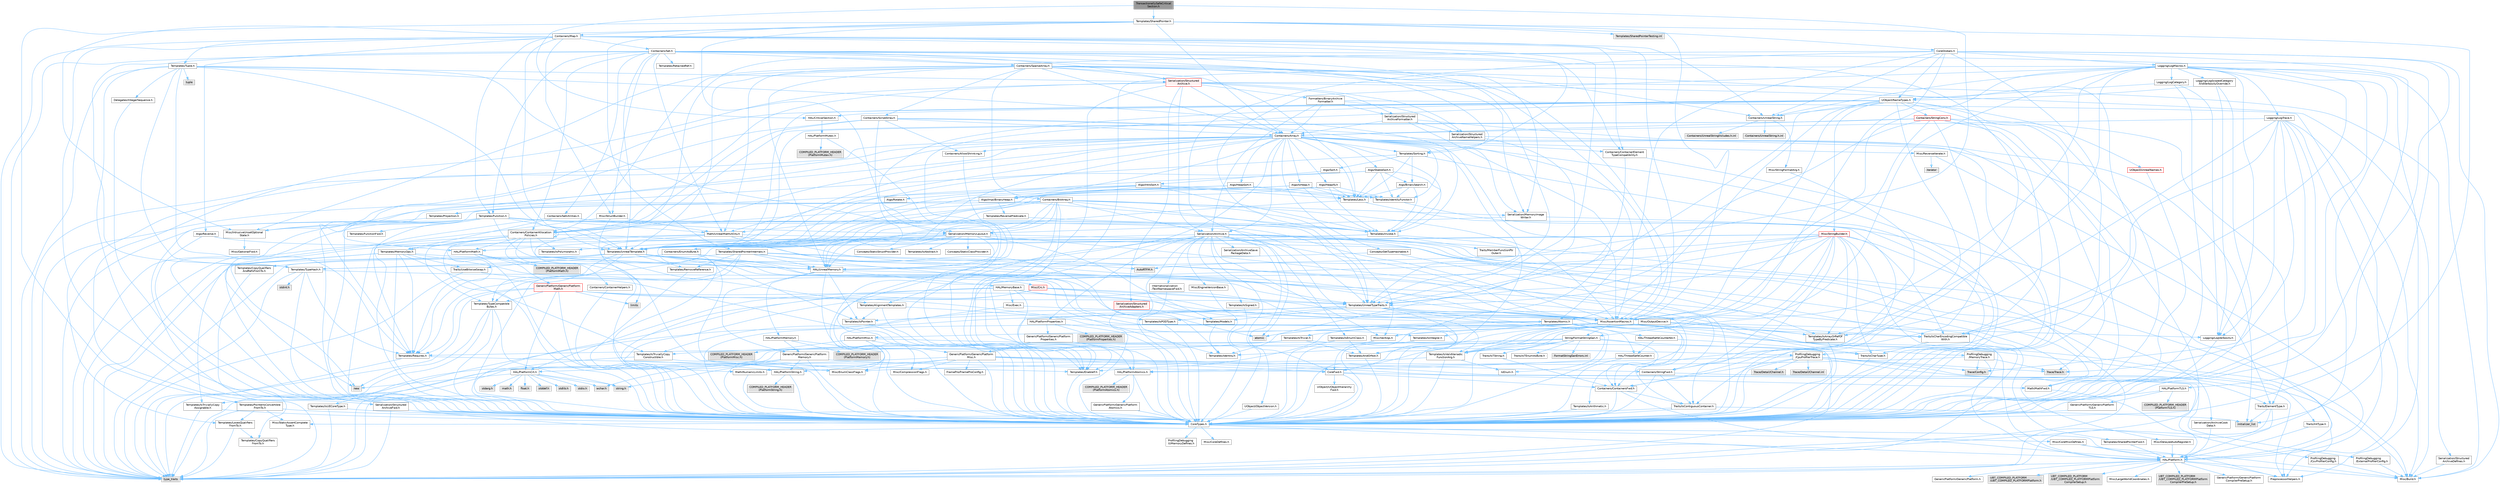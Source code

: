 digraph "TransactionallySafeCriticalSection.h"
{
 // INTERACTIVE_SVG=YES
 // LATEX_PDF_SIZE
  bgcolor="transparent";
  edge [fontname=Helvetica,fontsize=10,labelfontname=Helvetica,labelfontsize=10];
  node [fontname=Helvetica,fontsize=10,shape=box,height=0.2,width=0.4];
  Node1 [id="Node000001",label="TransactionallySafeCritical\lSection.h",height=0.2,width=0.4,color="gray40", fillcolor="grey60", style="filled", fontcolor="black",tooltip=" "];
  Node1 -> Node2 [id="edge1_Node000001_Node000002",color="steelblue1",style="solid",tooltip=" "];
  Node2 [id="Node000002",label="HAL/CriticalSection.h",height=0.2,width=0.4,color="grey40", fillcolor="white", style="filled",URL="$d6/d90/CriticalSection_8h.html",tooltip=" "];
  Node2 -> Node3 [id="edge2_Node000002_Node000003",color="steelblue1",style="solid",tooltip=" "];
  Node3 [id="Node000003",label="HAL/PlatformMutex.h",height=0.2,width=0.4,color="grey40", fillcolor="white", style="filled",URL="$d9/d0b/PlatformMutex_8h.html",tooltip=" "];
  Node3 -> Node4 [id="edge3_Node000003_Node000004",color="steelblue1",style="solid",tooltip=" "];
  Node4 [id="Node000004",label="CoreTypes.h",height=0.2,width=0.4,color="grey40", fillcolor="white", style="filled",URL="$dc/dec/CoreTypes_8h.html",tooltip=" "];
  Node4 -> Node5 [id="edge4_Node000004_Node000005",color="steelblue1",style="solid",tooltip=" "];
  Node5 [id="Node000005",label="HAL/Platform.h",height=0.2,width=0.4,color="grey40", fillcolor="white", style="filled",URL="$d9/dd0/Platform_8h.html",tooltip=" "];
  Node5 -> Node6 [id="edge5_Node000005_Node000006",color="steelblue1",style="solid",tooltip=" "];
  Node6 [id="Node000006",label="Misc/Build.h",height=0.2,width=0.4,color="grey40", fillcolor="white", style="filled",URL="$d3/dbb/Build_8h.html",tooltip=" "];
  Node5 -> Node7 [id="edge6_Node000005_Node000007",color="steelblue1",style="solid",tooltip=" "];
  Node7 [id="Node000007",label="Misc/LargeWorldCoordinates.h",height=0.2,width=0.4,color="grey40", fillcolor="white", style="filled",URL="$d2/dcb/LargeWorldCoordinates_8h.html",tooltip=" "];
  Node5 -> Node8 [id="edge7_Node000005_Node000008",color="steelblue1",style="solid",tooltip=" "];
  Node8 [id="Node000008",label="type_traits",height=0.2,width=0.4,color="grey60", fillcolor="#E0E0E0", style="filled",tooltip=" "];
  Node5 -> Node9 [id="edge8_Node000005_Node000009",color="steelblue1",style="solid",tooltip=" "];
  Node9 [id="Node000009",label="PreprocessorHelpers.h",height=0.2,width=0.4,color="grey40", fillcolor="white", style="filled",URL="$db/ddb/PreprocessorHelpers_8h.html",tooltip=" "];
  Node5 -> Node10 [id="edge9_Node000005_Node000010",color="steelblue1",style="solid",tooltip=" "];
  Node10 [id="Node000010",label="UBT_COMPILED_PLATFORM\l/UBT_COMPILED_PLATFORMPlatform\lCompilerPreSetup.h",height=0.2,width=0.4,color="grey60", fillcolor="#E0E0E0", style="filled",tooltip=" "];
  Node5 -> Node11 [id="edge10_Node000005_Node000011",color="steelblue1",style="solid",tooltip=" "];
  Node11 [id="Node000011",label="GenericPlatform/GenericPlatform\lCompilerPreSetup.h",height=0.2,width=0.4,color="grey40", fillcolor="white", style="filled",URL="$d9/dc8/GenericPlatformCompilerPreSetup_8h.html",tooltip=" "];
  Node5 -> Node12 [id="edge11_Node000005_Node000012",color="steelblue1",style="solid",tooltip=" "];
  Node12 [id="Node000012",label="GenericPlatform/GenericPlatform.h",height=0.2,width=0.4,color="grey40", fillcolor="white", style="filled",URL="$d6/d84/GenericPlatform_8h.html",tooltip=" "];
  Node5 -> Node13 [id="edge12_Node000005_Node000013",color="steelblue1",style="solid",tooltip=" "];
  Node13 [id="Node000013",label="UBT_COMPILED_PLATFORM\l/UBT_COMPILED_PLATFORMPlatform.h",height=0.2,width=0.4,color="grey60", fillcolor="#E0E0E0", style="filled",tooltip=" "];
  Node5 -> Node14 [id="edge13_Node000005_Node000014",color="steelblue1",style="solid",tooltip=" "];
  Node14 [id="Node000014",label="UBT_COMPILED_PLATFORM\l/UBT_COMPILED_PLATFORMPlatform\lCompilerSetup.h",height=0.2,width=0.4,color="grey60", fillcolor="#E0E0E0", style="filled",tooltip=" "];
  Node4 -> Node15 [id="edge14_Node000004_Node000015",color="steelblue1",style="solid",tooltip=" "];
  Node15 [id="Node000015",label="ProfilingDebugging\l/UMemoryDefines.h",height=0.2,width=0.4,color="grey40", fillcolor="white", style="filled",URL="$d2/da2/UMemoryDefines_8h.html",tooltip=" "];
  Node4 -> Node16 [id="edge15_Node000004_Node000016",color="steelblue1",style="solid",tooltip=" "];
  Node16 [id="Node000016",label="Misc/CoreMiscDefines.h",height=0.2,width=0.4,color="grey40", fillcolor="white", style="filled",URL="$da/d38/CoreMiscDefines_8h.html",tooltip=" "];
  Node16 -> Node5 [id="edge16_Node000016_Node000005",color="steelblue1",style="solid",tooltip=" "];
  Node16 -> Node9 [id="edge17_Node000016_Node000009",color="steelblue1",style="solid",tooltip=" "];
  Node4 -> Node17 [id="edge18_Node000004_Node000017",color="steelblue1",style="solid",tooltip=" "];
  Node17 [id="Node000017",label="Misc/CoreDefines.h",height=0.2,width=0.4,color="grey40", fillcolor="white", style="filled",URL="$d3/dd2/CoreDefines_8h.html",tooltip=" "];
  Node3 -> Node18 [id="edge19_Node000003_Node000018",color="steelblue1",style="solid",tooltip=" "];
  Node18 [id="Node000018",label="COMPILED_PLATFORM_HEADER\l(PlatformMutex.h)",height=0.2,width=0.4,color="grey60", fillcolor="#E0E0E0", style="filled",tooltip=" "];
  Node1 -> Node19 [id="edge20_Node000001_Node000019",color="steelblue1",style="solid",tooltip=" "];
  Node19 [id="Node000019",label="AutoRTFM.h",height=0.2,width=0.4,color="grey60", fillcolor="#E0E0E0", style="filled",tooltip=" "];
  Node1 -> Node20 [id="edge21_Node000001_Node000020",color="steelblue1",style="solid",tooltip=" "];
  Node20 [id="Node000020",label="Templates/SharedPointer.h",height=0.2,width=0.4,color="grey40", fillcolor="white", style="filled",URL="$d2/d17/SharedPointer_8h.html",tooltip=" "];
  Node20 -> Node4 [id="edge22_Node000020_Node000004",color="steelblue1",style="solid",tooltip=" "];
  Node20 -> Node21 [id="edge23_Node000020_Node000021",color="steelblue1",style="solid",tooltip=" "];
  Node21 [id="Node000021",label="Misc/IntrusiveUnsetOptional\lState.h",height=0.2,width=0.4,color="grey40", fillcolor="white", style="filled",URL="$d2/d0a/IntrusiveUnsetOptionalState_8h.html",tooltip=" "];
  Node21 -> Node22 [id="edge24_Node000021_Node000022",color="steelblue1",style="solid",tooltip=" "];
  Node22 [id="Node000022",label="Misc/OptionalFwd.h",height=0.2,width=0.4,color="grey40", fillcolor="white", style="filled",URL="$dc/d50/OptionalFwd_8h.html",tooltip=" "];
  Node20 -> Node23 [id="edge25_Node000020_Node000023",color="steelblue1",style="solid",tooltip=" "];
  Node23 [id="Node000023",label="Templates/PointerIsConvertible\lFromTo.h",height=0.2,width=0.4,color="grey40", fillcolor="white", style="filled",URL="$d6/d65/PointerIsConvertibleFromTo_8h.html",tooltip=" "];
  Node23 -> Node4 [id="edge26_Node000023_Node000004",color="steelblue1",style="solid",tooltip=" "];
  Node23 -> Node24 [id="edge27_Node000023_Node000024",color="steelblue1",style="solid",tooltip=" "];
  Node24 [id="Node000024",label="Misc/StaticAssertComplete\lType.h",height=0.2,width=0.4,color="grey40", fillcolor="white", style="filled",URL="$d5/d4e/StaticAssertCompleteType_8h.html",tooltip=" "];
  Node23 -> Node25 [id="edge28_Node000023_Node000025",color="steelblue1",style="solid",tooltip=" "];
  Node25 [id="Node000025",label="Templates/LosesQualifiers\lFromTo.h",height=0.2,width=0.4,color="grey40", fillcolor="white", style="filled",URL="$d2/db3/LosesQualifiersFromTo_8h.html",tooltip=" "];
  Node25 -> Node26 [id="edge29_Node000025_Node000026",color="steelblue1",style="solid",tooltip=" "];
  Node26 [id="Node000026",label="Templates/CopyQualifiers\lFromTo.h",height=0.2,width=0.4,color="grey40", fillcolor="white", style="filled",URL="$d5/db4/CopyQualifiersFromTo_8h.html",tooltip=" "];
  Node25 -> Node8 [id="edge30_Node000025_Node000008",color="steelblue1",style="solid",tooltip=" "];
  Node23 -> Node8 [id="edge31_Node000023_Node000008",color="steelblue1",style="solid",tooltip=" "];
  Node20 -> Node27 [id="edge32_Node000020_Node000027",color="steelblue1",style="solid",tooltip=" "];
  Node27 [id="Node000027",label="Misc/AssertionMacros.h",height=0.2,width=0.4,color="grey40", fillcolor="white", style="filled",URL="$d0/dfa/AssertionMacros_8h.html",tooltip=" "];
  Node27 -> Node4 [id="edge33_Node000027_Node000004",color="steelblue1",style="solid",tooltip=" "];
  Node27 -> Node5 [id="edge34_Node000027_Node000005",color="steelblue1",style="solid",tooltip=" "];
  Node27 -> Node28 [id="edge35_Node000027_Node000028",color="steelblue1",style="solid",tooltip=" "];
  Node28 [id="Node000028",label="HAL/PlatformMisc.h",height=0.2,width=0.4,color="grey40", fillcolor="white", style="filled",URL="$d0/df5/PlatformMisc_8h.html",tooltip=" "];
  Node28 -> Node4 [id="edge36_Node000028_Node000004",color="steelblue1",style="solid",tooltip=" "];
  Node28 -> Node29 [id="edge37_Node000028_Node000029",color="steelblue1",style="solid",tooltip=" "];
  Node29 [id="Node000029",label="GenericPlatform/GenericPlatform\lMisc.h",height=0.2,width=0.4,color="grey40", fillcolor="white", style="filled",URL="$db/d9a/GenericPlatformMisc_8h.html",tooltip=" "];
  Node29 -> Node30 [id="edge38_Node000029_Node000030",color="steelblue1",style="solid",tooltip=" "];
  Node30 [id="Node000030",label="Containers/StringFwd.h",height=0.2,width=0.4,color="grey40", fillcolor="white", style="filled",URL="$df/d37/StringFwd_8h.html",tooltip=" "];
  Node30 -> Node4 [id="edge39_Node000030_Node000004",color="steelblue1",style="solid",tooltip=" "];
  Node30 -> Node31 [id="edge40_Node000030_Node000031",color="steelblue1",style="solid",tooltip=" "];
  Node31 [id="Node000031",label="Traits/ElementType.h",height=0.2,width=0.4,color="grey40", fillcolor="white", style="filled",URL="$d5/d4f/ElementType_8h.html",tooltip=" "];
  Node31 -> Node5 [id="edge41_Node000031_Node000005",color="steelblue1",style="solid",tooltip=" "];
  Node31 -> Node32 [id="edge42_Node000031_Node000032",color="steelblue1",style="solid",tooltip=" "];
  Node32 [id="Node000032",label="initializer_list",height=0.2,width=0.4,color="grey60", fillcolor="#E0E0E0", style="filled",tooltip=" "];
  Node31 -> Node8 [id="edge43_Node000031_Node000008",color="steelblue1",style="solid",tooltip=" "];
  Node30 -> Node33 [id="edge44_Node000030_Node000033",color="steelblue1",style="solid",tooltip=" "];
  Node33 [id="Node000033",label="Traits/IsContiguousContainer.h",height=0.2,width=0.4,color="grey40", fillcolor="white", style="filled",URL="$d5/d3c/IsContiguousContainer_8h.html",tooltip=" "];
  Node33 -> Node4 [id="edge45_Node000033_Node000004",color="steelblue1",style="solid",tooltip=" "];
  Node33 -> Node24 [id="edge46_Node000033_Node000024",color="steelblue1",style="solid",tooltip=" "];
  Node33 -> Node32 [id="edge47_Node000033_Node000032",color="steelblue1",style="solid",tooltip=" "];
  Node29 -> Node34 [id="edge48_Node000029_Node000034",color="steelblue1",style="solid",tooltip=" "];
  Node34 [id="Node000034",label="CoreFwd.h",height=0.2,width=0.4,color="grey40", fillcolor="white", style="filled",URL="$d1/d1e/CoreFwd_8h.html",tooltip=" "];
  Node34 -> Node4 [id="edge49_Node000034_Node000004",color="steelblue1",style="solid",tooltip=" "];
  Node34 -> Node35 [id="edge50_Node000034_Node000035",color="steelblue1",style="solid",tooltip=" "];
  Node35 [id="Node000035",label="Containers/ContainersFwd.h",height=0.2,width=0.4,color="grey40", fillcolor="white", style="filled",URL="$d4/d0a/ContainersFwd_8h.html",tooltip=" "];
  Node35 -> Node5 [id="edge51_Node000035_Node000005",color="steelblue1",style="solid",tooltip=" "];
  Node35 -> Node4 [id="edge52_Node000035_Node000004",color="steelblue1",style="solid",tooltip=" "];
  Node35 -> Node33 [id="edge53_Node000035_Node000033",color="steelblue1",style="solid",tooltip=" "];
  Node34 -> Node36 [id="edge54_Node000034_Node000036",color="steelblue1",style="solid",tooltip=" "];
  Node36 [id="Node000036",label="Math/MathFwd.h",height=0.2,width=0.4,color="grey40", fillcolor="white", style="filled",URL="$d2/d10/MathFwd_8h.html",tooltip=" "];
  Node36 -> Node5 [id="edge55_Node000036_Node000005",color="steelblue1",style="solid",tooltip=" "];
  Node34 -> Node37 [id="edge56_Node000034_Node000037",color="steelblue1",style="solid",tooltip=" "];
  Node37 [id="Node000037",label="UObject/UObjectHierarchy\lFwd.h",height=0.2,width=0.4,color="grey40", fillcolor="white", style="filled",URL="$d3/d13/UObjectHierarchyFwd_8h.html",tooltip=" "];
  Node29 -> Node4 [id="edge57_Node000029_Node000004",color="steelblue1",style="solid",tooltip=" "];
  Node29 -> Node38 [id="edge58_Node000029_Node000038",color="steelblue1",style="solid",tooltip=" "];
  Node38 [id="Node000038",label="FramePro/FrameProConfig.h",height=0.2,width=0.4,color="grey40", fillcolor="white", style="filled",URL="$d7/d90/FrameProConfig_8h.html",tooltip=" "];
  Node29 -> Node39 [id="edge59_Node000029_Node000039",color="steelblue1",style="solid",tooltip=" "];
  Node39 [id="Node000039",label="HAL/PlatformCrt.h",height=0.2,width=0.4,color="grey40", fillcolor="white", style="filled",URL="$d8/d75/PlatformCrt_8h.html",tooltip=" "];
  Node39 -> Node40 [id="edge60_Node000039_Node000040",color="steelblue1",style="solid",tooltip=" "];
  Node40 [id="Node000040",label="new",height=0.2,width=0.4,color="grey60", fillcolor="#E0E0E0", style="filled",tooltip=" "];
  Node39 -> Node41 [id="edge61_Node000039_Node000041",color="steelblue1",style="solid",tooltip=" "];
  Node41 [id="Node000041",label="wchar.h",height=0.2,width=0.4,color="grey60", fillcolor="#E0E0E0", style="filled",tooltip=" "];
  Node39 -> Node42 [id="edge62_Node000039_Node000042",color="steelblue1",style="solid",tooltip=" "];
  Node42 [id="Node000042",label="stddef.h",height=0.2,width=0.4,color="grey60", fillcolor="#E0E0E0", style="filled",tooltip=" "];
  Node39 -> Node43 [id="edge63_Node000039_Node000043",color="steelblue1",style="solid",tooltip=" "];
  Node43 [id="Node000043",label="stdlib.h",height=0.2,width=0.4,color="grey60", fillcolor="#E0E0E0", style="filled",tooltip=" "];
  Node39 -> Node44 [id="edge64_Node000039_Node000044",color="steelblue1",style="solid",tooltip=" "];
  Node44 [id="Node000044",label="stdio.h",height=0.2,width=0.4,color="grey60", fillcolor="#E0E0E0", style="filled",tooltip=" "];
  Node39 -> Node45 [id="edge65_Node000039_Node000045",color="steelblue1",style="solid",tooltip=" "];
  Node45 [id="Node000045",label="stdarg.h",height=0.2,width=0.4,color="grey60", fillcolor="#E0E0E0", style="filled",tooltip=" "];
  Node39 -> Node46 [id="edge66_Node000039_Node000046",color="steelblue1",style="solid",tooltip=" "];
  Node46 [id="Node000046",label="math.h",height=0.2,width=0.4,color="grey60", fillcolor="#E0E0E0", style="filled",tooltip=" "];
  Node39 -> Node47 [id="edge67_Node000039_Node000047",color="steelblue1",style="solid",tooltip=" "];
  Node47 [id="Node000047",label="float.h",height=0.2,width=0.4,color="grey60", fillcolor="#E0E0E0", style="filled",tooltip=" "];
  Node39 -> Node48 [id="edge68_Node000039_Node000048",color="steelblue1",style="solid",tooltip=" "];
  Node48 [id="Node000048",label="string.h",height=0.2,width=0.4,color="grey60", fillcolor="#E0E0E0", style="filled",tooltip=" "];
  Node29 -> Node49 [id="edge69_Node000029_Node000049",color="steelblue1",style="solid",tooltip=" "];
  Node49 [id="Node000049",label="Math/NumericLimits.h",height=0.2,width=0.4,color="grey40", fillcolor="white", style="filled",URL="$df/d1b/NumericLimits_8h.html",tooltip=" "];
  Node49 -> Node4 [id="edge70_Node000049_Node000004",color="steelblue1",style="solid",tooltip=" "];
  Node29 -> Node50 [id="edge71_Node000029_Node000050",color="steelblue1",style="solid",tooltip=" "];
  Node50 [id="Node000050",label="Misc/CompressionFlags.h",height=0.2,width=0.4,color="grey40", fillcolor="white", style="filled",URL="$d9/d76/CompressionFlags_8h.html",tooltip=" "];
  Node29 -> Node51 [id="edge72_Node000029_Node000051",color="steelblue1",style="solid",tooltip=" "];
  Node51 [id="Node000051",label="Misc/EnumClassFlags.h",height=0.2,width=0.4,color="grey40", fillcolor="white", style="filled",URL="$d8/de7/EnumClassFlags_8h.html",tooltip=" "];
  Node29 -> Node52 [id="edge73_Node000029_Node000052",color="steelblue1",style="solid",tooltip=" "];
  Node52 [id="Node000052",label="ProfilingDebugging\l/CsvProfilerConfig.h",height=0.2,width=0.4,color="grey40", fillcolor="white", style="filled",URL="$d3/d88/CsvProfilerConfig_8h.html",tooltip=" "];
  Node52 -> Node6 [id="edge74_Node000052_Node000006",color="steelblue1",style="solid",tooltip=" "];
  Node29 -> Node53 [id="edge75_Node000029_Node000053",color="steelblue1",style="solid",tooltip=" "];
  Node53 [id="Node000053",label="ProfilingDebugging\l/ExternalProfilerConfig.h",height=0.2,width=0.4,color="grey40", fillcolor="white", style="filled",URL="$d3/dbb/ExternalProfilerConfig_8h.html",tooltip=" "];
  Node53 -> Node6 [id="edge76_Node000053_Node000006",color="steelblue1",style="solid",tooltip=" "];
  Node28 -> Node54 [id="edge77_Node000028_Node000054",color="steelblue1",style="solid",tooltip=" "];
  Node54 [id="Node000054",label="COMPILED_PLATFORM_HEADER\l(PlatformMisc.h)",height=0.2,width=0.4,color="grey60", fillcolor="#E0E0E0", style="filled",tooltip=" "];
  Node28 -> Node55 [id="edge78_Node000028_Node000055",color="steelblue1",style="solid",tooltip=" "];
  Node55 [id="Node000055",label="ProfilingDebugging\l/CpuProfilerTrace.h",height=0.2,width=0.4,color="grey40", fillcolor="white", style="filled",URL="$da/dcb/CpuProfilerTrace_8h.html",tooltip=" "];
  Node55 -> Node4 [id="edge79_Node000055_Node000004",color="steelblue1",style="solid",tooltip=" "];
  Node55 -> Node35 [id="edge80_Node000055_Node000035",color="steelblue1",style="solid",tooltip=" "];
  Node55 -> Node56 [id="edge81_Node000055_Node000056",color="steelblue1",style="solid",tooltip=" "];
  Node56 [id="Node000056",label="HAL/PlatformAtomics.h",height=0.2,width=0.4,color="grey40", fillcolor="white", style="filled",URL="$d3/d36/PlatformAtomics_8h.html",tooltip=" "];
  Node56 -> Node4 [id="edge82_Node000056_Node000004",color="steelblue1",style="solid",tooltip=" "];
  Node56 -> Node57 [id="edge83_Node000056_Node000057",color="steelblue1",style="solid",tooltip=" "];
  Node57 [id="Node000057",label="GenericPlatform/GenericPlatform\lAtomics.h",height=0.2,width=0.4,color="grey40", fillcolor="white", style="filled",URL="$da/d72/GenericPlatformAtomics_8h.html",tooltip=" "];
  Node57 -> Node4 [id="edge84_Node000057_Node000004",color="steelblue1",style="solid",tooltip=" "];
  Node56 -> Node58 [id="edge85_Node000056_Node000058",color="steelblue1",style="solid",tooltip=" "];
  Node58 [id="Node000058",label="COMPILED_PLATFORM_HEADER\l(PlatformAtomics.h)",height=0.2,width=0.4,color="grey60", fillcolor="#E0E0E0", style="filled",tooltip=" "];
  Node55 -> Node9 [id="edge86_Node000055_Node000009",color="steelblue1",style="solid",tooltip=" "];
  Node55 -> Node6 [id="edge87_Node000055_Node000006",color="steelblue1",style="solid",tooltip=" "];
  Node55 -> Node59 [id="edge88_Node000055_Node000059",color="steelblue1",style="solid",tooltip=" "];
  Node59 [id="Node000059",label="Trace/Config.h",height=0.2,width=0.4,color="grey60", fillcolor="#E0E0E0", style="filled",tooltip=" "];
  Node55 -> Node60 [id="edge89_Node000055_Node000060",color="steelblue1",style="solid",tooltip=" "];
  Node60 [id="Node000060",label="Trace/Detail/Channel.h",height=0.2,width=0.4,color="grey60", fillcolor="#E0E0E0", style="filled",tooltip=" "];
  Node55 -> Node61 [id="edge90_Node000055_Node000061",color="steelblue1",style="solid",tooltip=" "];
  Node61 [id="Node000061",label="Trace/Detail/Channel.inl",height=0.2,width=0.4,color="grey60", fillcolor="#E0E0E0", style="filled",tooltip=" "];
  Node55 -> Node62 [id="edge91_Node000055_Node000062",color="steelblue1",style="solid",tooltip=" "];
  Node62 [id="Node000062",label="Trace/Trace.h",height=0.2,width=0.4,color="grey60", fillcolor="#E0E0E0", style="filled",tooltip=" "];
  Node27 -> Node9 [id="edge92_Node000027_Node000009",color="steelblue1",style="solid",tooltip=" "];
  Node27 -> Node63 [id="edge93_Node000027_Node000063",color="steelblue1",style="solid",tooltip=" "];
  Node63 [id="Node000063",label="Templates/EnableIf.h",height=0.2,width=0.4,color="grey40", fillcolor="white", style="filled",URL="$d7/d60/EnableIf_8h.html",tooltip=" "];
  Node63 -> Node4 [id="edge94_Node000063_Node000004",color="steelblue1",style="solid",tooltip=" "];
  Node27 -> Node64 [id="edge95_Node000027_Node000064",color="steelblue1",style="solid",tooltip=" "];
  Node64 [id="Node000064",label="Templates/IsArrayOrRefOf\lTypeByPredicate.h",height=0.2,width=0.4,color="grey40", fillcolor="white", style="filled",URL="$d6/da1/IsArrayOrRefOfTypeByPredicate_8h.html",tooltip=" "];
  Node64 -> Node4 [id="edge96_Node000064_Node000004",color="steelblue1",style="solid",tooltip=" "];
  Node27 -> Node65 [id="edge97_Node000027_Node000065",color="steelblue1",style="solid",tooltip=" "];
  Node65 [id="Node000065",label="Templates/IsValidVariadic\lFunctionArg.h",height=0.2,width=0.4,color="grey40", fillcolor="white", style="filled",URL="$d0/dc8/IsValidVariadicFunctionArg_8h.html",tooltip=" "];
  Node65 -> Node4 [id="edge98_Node000065_Node000004",color="steelblue1",style="solid",tooltip=" "];
  Node65 -> Node66 [id="edge99_Node000065_Node000066",color="steelblue1",style="solid",tooltip=" "];
  Node66 [id="Node000066",label="IsEnum.h",height=0.2,width=0.4,color="grey40", fillcolor="white", style="filled",URL="$d4/de5/IsEnum_8h.html",tooltip=" "];
  Node65 -> Node8 [id="edge100_Node000065_Node000008",color="steelblue1",style="solid",tooltip=" "];
  Node27 -> Node67 [id="edge101_Node000027_Node000067",color="steelblue1",style="solid",tooltip=" "];
  Node67 [id="Node000067",label="Traits/IsCharEncodingCompatible\lWith.h",height=0.2,width=0.4,color="grey40", fillcolor="white", style="filled",URL="$df/dd1/IsCharEncodingCompatibleWith_8h.html",tooltip=" "];
  Node67 -> Node8 [id="edge102_Node000067_Node000008",color="steelblue1",style="solid",tooltip=" "];
  Node67 -> Node68 [id="edge103_Node000067_Node000068",color="steelblue1",style="solid",tooltip=" "];
  Node68 [id="Node000068",label="Traits/IsCharType.h",height=0.2,width=0.4,color="grey40", fillcolor="white", style="filled",URL="$db/d51/IsCharType_8h.html",tooltip=" "];
  Node68 -> Node4 [id="edge104_Node000068_Node000004",color="steelblue1",style="solid",tooltip=" "];
  Node27 -> Node69 [id="edge105_Node000027_Node000069",color="steelblue1",style="solid",tooltip=" "];
  Node69 [id="Node000069",label="Misc/VarArgs.h",height=0.2,width=0.4,color="grey40", fillcolor="white", style="filled",URL="$d5/d6f/VarArgs_8h.html",tooltip=" "];
  Node69 -> Node4 [id="edge106_Node000069_Node000004",color="steelblue1",style="solid",tooltip=" "];
  Node27 -> Node70 [id="edge107_Node000027_Node000070",color="steelblue1",style="solid",tooltip=" "];
  Node70 [id="Node000070",label="String/FormatStringSan.h",height=0.2,width=0.4,color="grey40", fillcolor="white", style="filled",URL="$d3/d8b/FormatStringSan_8h.html",tooltip=" "];
  Node70 -> Node8 [id="edge108_Node000070_Node000008",color="steelblue1",style="solid",tooltip=" "];
  Node70 -> Node4 [id="edge109_Node000070_Node000004",color="steelblue1",style="solid",tooltip=" "];
  Node70 -> Node71 [id="edge110_Node000070_Node000071",color="steelblue1",style="solid",tooltip=" "];
  Node71 [id="Node000071",label="Templates/Requires.h",height=0.2,width=0.4,color="grey40", fillcolor="white", style="filled",URL="$dc/d96/Requires_8h.html",tooltip=" "];
  Node71 -> Node63 [id="edge111_Node000071_Node000063",color="steelblue1",style="solid",tooltip=" "];
  Node71 -> Node8 [id="edge112_Node000071_Node000008",color="steelblue1",style="solid",tooltip=" "];
  Node70 -> Node72 [id="edge113_Node000070_Node000072",color="steelblue1",style="solid",tooltip=" "];
  Node72 [id="Node000072",label="Templates/Identity.h",height=0.2,width=0.4,color="grey40", fillcolor="white", style="filled",URL="$d0/dd5/Identity_8h.html",tooltip=" "];
  Node70 -> Node65 [id="edge114_Node000070_Node000065",color="steelblue1",style="solid",tooltip=" "];
  Node70 -> Node68 [id="edge115_Node000070_Node000068",color="steelblue1",style="solid",tooltip=" "];
  Node70 -> Node73 [id="edge116_Node000070_Node000073",color="steelblue1",style="solid",tooltip=" "];
  Node73 [id="Node000073",label="Traits/IsTEnumAsByte.h",height=0.2,width=0.4,color="grey40", fillcolor="white", style="filled",URL="$d1/de6/IsTEnumAsByte_8h.html",tooltip=" "];
  Node70 -> Node74 [id="edge117_Node000070_Node000074",color="steelblue1",style="solid",tooltip=" "];
  Node74 [id="Node000074",label="Traits/IsTString.h",height=0.2,width=0.4,color="grey40", fillcolor="white", style="filled",URL="$d0/df8/IsTString_8h.html",tooltip=" "];
  Node74 -> Node35 [id="edge118_Node000074_Node000035",color="steelblue1",style="solid",tooltip=" "];
  Node70 -> Node35 [id="edge119_Node000070_Node000035",color="steelblue1",style="solid",tooltip=" "];
  Node70 -> Node75 [id="edge120_Node000070_Node000075",color="steelblue1",style="solid",tooltip=" "];
  Node75 [id="Node000075",label="FormatStringSanErrors.inl",height=0.2,width=0.4,color="grey60", fillcolor="#E0E0E0", style="filled",tooltip=" "];
  Node27 -> Node76 [id="edge121_Node000027_Node000076",color="steelblue1",style="solid",tooltip=" "];
  Node76 [id="Node000076",label="atomic",height=0.2,width=0.4,color="grey60", fillcolor="#E0E0E0", style="filled",tooltip=" "];
  Node20 -> Node77 [id="edge122_Node000020_Node000077",color="steelblue1",style="solid",tooltip=" "];
  Node77 [id="Node000077",label="HAL/UnrealMemory.h",height=0.2,width=0.4,color="grey40", fillcolor="white", style="filled",URL="$d9/d96/UnrealMemory_8h.html",tooltip=" "];
  Node77 -> Node4 [id="edge123_Node000077_Node000004",color="steelblue1",style="solid",tooltip=" "];
  Node77 -> Node78 [id="edge124_Node000077_Node000078",color="steelblue1",style="solid",tooltip=" "];
  Node78 [id="Node000078",label="GenericPlatform/GenericPlatform\lMemory.h",height=0.2,width=0.4,color="grey40", fillcolor="white", style="filled",URL="$dd/d22/GenericPlatformMemory_8h.html",tooltip=" "];
  Node78 -> Node34 [id="edge125_Node000078_Node000034",color="steelblue1",style="solid",tooltip=" "];
  Node78 -> Node4 [id="edge126_Node000078_Node000004",color="steelblue1",style="solid",tooltip=" "];
  Node78 -> Node79 [id="edge127_Node000078_Node000079",color="steelblue1",style="solid",tooltip=" "];
  Node79 [id="Node000079",label="HAL/PlatformString.h",height=0.2,width=0.4,color="grey40", fillcolor="white", style="filled",URL="$db/db5/PlatformString_8h.html",tooltip=" "];
  Node79 -> Node4 [id="edge128_Node000079_Node000004",color="steelblue1",style="solid",tooltip=" "];
  Node79 -> Node80 [id="edge129_Node000079_Node000080",color="steelblue1",style="solid",tooltip=" "];
  Node80 [id="Node000080",label="COMPILED_PLATFORM_HEADER\l(PlatformString.h)",height=0.2,width=0.4,color="grey60", fillcolor="#E0E0E0", style="filled",tooltip=" "];
  Node78 -> Node48 [id="edge130_Node000078_Node000048",color="steelblue1",style="solid",tooltip=" "];
  Node78 -> Node41 [id="edge131_Node000078_Node000041",color="steelblue1",style="solid",tooltip=" "];
  Node77 -> Node81 [id="edge132_Node000077_Node000081",color="steelblue1",style="solid",tooltip=" "];
  Node81 [id="Node000081",label="HAL/MemoryBase.h",height=0.2,width=0.4,color="grey40", fillcolor="white", style="filled",URL="$d6/d9f/MemoryBase_8h.html",tooltip=" "];
  Node81 -> Node4 [id="edge133_Node000081_Node000004",color="steelblue1",style="solid",tooltip=" "];
  Node81 -> Node56 [id="edge134_Node000081_Node000056",color="steelblue1",style="solid",tooltip=" "];
  Node81 -> Node39 [id="edge135_Node000081_Node000039",color="steelblue1",style="solid",tooltip=" "];
  Node81 -> Node82 [id="edge136_Node000081_Node000082",color="steelblue1",style="solid",tooltip=" "];
  Node82 [id="Node000082",label="Misc/Exec.h",height=0.2,width=0.4,color="grey40", fillcolor="white", style="filled",URL="$de/ddb/Exec_8h.html",tooltip=" "];
  Node82 -> Node4 [id="edge137_Node000082_Node000004",color="steelblue1",style="solid",tooltip=" "];
  Node82 -> Node27 [id="edge138_Node000082_Node000027",color="steelblue1",style="solid",tooltip=" "];
  Node81 -> Node83 [id="edge139_Node000081_Node000083",color="steelblue1",style="solid",tooltip=" "];
  Node83 [id="Node000083",label="Misc/OutputDevice.h",height=0.2,width=0.4,color="grey40", fillcolor="white", style="filled",URL="$d7/d32/OutputDevice_8h.html",tooltip=" "];
  Node83 -> Node34 [id="edge140_Node000083_Node000034",color="steelblue1",style="solid",tooltip=" "];
  Node83 -> Node4 [id="edge141_Node000083_Node000004",color="steelblue1",style="solid",tooltip=" "];
  Node83 -> Node84 [id="edge142_Node000083_Node000084",color="steelblue1",style="solid",tooltip=" "];
  Node84 [id="Node000084",label="Logging/LogVerbosity.h",height=0.2,width=0.4,color="grey40", fillcolor="white", style="filled",URL="$d2/d8f/LogVerbosity_8h.html",tooltip=" "];
  Node84 -> Node4 [id="edge143_Node000084_Node000004",color="steelblue1",style="solid",tooltip=" "];
  Node83 -> Node69 [id="edge144_Node000083_Node000069",color="steelblue1",style="solid",tooltip=" "];
  Node83 -> Node64 [id="edge145_Node000083_Node000064",color="steelblue1",style="solid",tooltip=" "];
  Node83 -> Node65 [id="edge146_Node000083_Node000065",color="steelblue1",style="solid",tooltip=" "];
  Node83 -> Node67 [id="edge147_Node000083_Node000067",color="steelblue1",style="solid",tooltip=" "];
  Node81 -> Node85 [id="edge148_Node000081_Node000085",color="steelblue1",style="solid",tooltip=" "];
  Node85 [id="Node000085",label="Templates/Atomic.h",height=0.2,width=0.4,color="grey40", fillcolor="white", style="filled",URL="$d3/d91/Atomic_8h.html",tooltip=" "];
  Node85 -> Node86 [id="edge149_Node000085_Node000086",color="steelblue1",style="solid",tooltip=" "];
  Node86 [id="Node000086",label="HAL/ThreadSafeCounter.h",height=0.2,width=0.4,color="grey40", fillcolor="white", style="filled",URL="$dc/dc9/ThreadSafeCounter_8h.html",tooltip=" "];
  Node86 -> Node4 [id="edge150_Node000086_Node000004",color="steelblue1",style="solid",tooltip=" "];
  Node86 -> Node56 [id="edge151_Node000086_Node000056",color="steelblue1",style="solid",tooltip=" "];
  Node85 -> Node87 [id="edge152_Node000085_Node000087",color="steelblue1",style="solid",tooltip=" "];
  Node87 [id="Node000087",label="HAL/ThreadSafeCounter64.h",height=0.2,width=0.4,color="grey40", fillcolor="white", style="filled",URL="$d0/d12/ThreadSafeCounter64_8h.html",tooltip=" "];
  Node87 -> Node4 [id="edge153_Node000087_Node000004",color="steelblue1",style="solid",tooltip=" "];
  Node87 -> Node86 [id="edge154_Node000087_Node000086",color="steelblue1",style="solid",tooltip=" "];
  Node85 -> Node88 [id="edge155_Node000085_Node000088",color="steelblue1",style="solid",tooltip=" "];
  Node88 [id="Node000088",label="Templates/IsIntegral.h",height=0.2,width=0.4,color="grey40", fillcolor="white", style="filled",URL="$da/d64/IsIntegral_8h.html",tooltip=" "];
  Node88 -> Node4 [id="edge156_Node000088_Node000004",color="steelblue1",style="solid",tooltip=" "];
  Node85 -> Node89 [id="edge157_Node000085_Node000089",color="steelblue1",style="solid",tooltip=" "];
  Node89 [id="Node000089",label="Templates/IsTrivial.h",height=0.2,width=0.4,color="grey40", fillcolor="white", style="filled",URL="$da/d4c/IsTrivial_8h.html",tooltip=" "];
  Node89 -> Node90 [id="edge158_Node000089_Node000090",color="steelblue1",style="solid",tooltip=" "];
  Node90 [id="Node000090",label="Templates/AndOrNot.h",height=0.2,width=0.4,color="grey40", fillcolor="white", style="filled",URL="$db/d0a/AndOrNot_8h.html",tooltip=" "];
  Node90 -> Node4 [id="edge159_Node000090_Node000004",color="steelblue1",style="solid",tooltip=" "];
  Node89 -> Node91 [id="edge160_Node000089_Node000091",color="steelblue1",style="solid",tooltip=" "];
  Node91 [id="Node000091",label="Templates/IsTriviallyCopy\lConstructible.h",height=0.2,width=0.4,color="grey40", fillcolor="white", style="filled",URL="$d3/d78/IsTriviallyCopyConstructible_8h.html",tooltip=" "];
  Node91 -> Node4 [id="edge161_Node000091_Node000004",color="steelblue1",style="solid",tooltip=" "];
  Node91 -> Node8 [id="edge162_Node000091_Node000008",color="steelblue1",style="solid",tooltip=" "];
  Node89 -> Node92 [id="edge163_Node000089_Node000092",color="steelblue1",style="solid",tooltip=" "];
  Node92 [id="Node000092",label="Templates/IsTriviallyCopy\lAssignable.h",height=0.2,width=0.4,color="grey40", fillcolor="white", style="filled",URL="$d2/df2/IsTriviallyCopyAssignable_8h.html",tooltip=" "];
  Node92 -> Node4 [id="edge164_Node000092_Node000004",color="steelblue1",style="solid",tooltip=" "];
  Node92 -> Node8 [id="edge165_Node000092_Node000008",color="steelblue1",style="solid",tooltip=" "];
  Node89 -> Node8 [id="edge166_Node000089_Node000008",color="steelblue1",style="solid",tooltip=" "];
  Node85 -> Node93 [id="edge167_Node000085_Node000093",color="steelblue1",style="solid",tooltip=" "];
  Node93 [id="Node000093",label="Traits/IntType.h",height=0.2,width=0.4,color="grey40", fillcolor="white", style="filled",URL="$d7/deb/IntType_8h.html",tooltip=" "];
  Node93 -> Node5 [id="edge168_Node000093_Node000005",color="steelblue1",style="solid",tooltip=" "];
  Node85 -> Node76 [id="edge169_Node000085_Node000076",color="steelblue1",style="solid",tooltip=" "];
  Node77 -> Node94 [id="edge170_Node000077_Node000094",color="steelblue1",style="solid",tooltip=" "];
  Node94 [id="Node000094",label="HAL/PlatformMemory.h",height=0.2,width=0.4,color="grey40", fillcolor="white", style="filled",URL="$de/d68/PlatformMemory_8h.html",tooltip=" "];
  Node94 -> Node4 [id="edge171_Node000094_Node000004",color="steelblue1",style="solid",tooltip=" "];
  Node94 -> Node78 [id="edge172_Node000094_Node000078",color="steelblue1",style="solid",tooltip=" "];
  Node94 -> Node95 [id="edge173_Node000094_Node000095",color="steelblue1",style="solid",tooltip=" "];
  Node95 [id="Node000095",label="COMPILED_PLATFORM_HEADER\l(PlatformMemory.h)",height=0.2,width=0.4,color="grey60", fillcolor="#E0E0E0", style="filled",tooltip=" "];
  Node77 -> Node96 [id="edge174_Node000077_Node000096",color="steelblue1",style="solid",tooltip=" "];
  Node96 [id="Node000096",label="ProfilingDebugging\l/MemoryTrace.h",height=0.2,width=0.4,color="grey40", fillcolor="white", style="filled",URL="$da/dd7/MemoryTrace_8h.html",tooltip=" "];
  Node96 -> Node5 [id="edge175_Node000096_Node000005",color="steelblue1",style="solid",tooltip=" "];
  Node96 -> Node51 [id="edge176_Node000096_Node000051",color="steelblue1",style="solid",tooltip=" "];
  Node96 -> Node59 [id="edge177_Node000096_Node000059",color="steelblue1",style="solid",tooltip=" "];
  Node96 -> Node62 [id="edge178_Node000096_Node000062",color="steelblue1",style="solid",tooltip=" "];
  Node77 -> Node97 [id="edge179_Node000077_Node000097",color="steelblue1",style="solid",tooltip=" "];
  Node97 [id="Node000097",label="Templates/IsPointer.h",height=0.2,width=0.4,color="grey40", fillcolor="white", style="filled",URL="$d7/d05/IsPointer_8h.html",tooltip=" "];
  Node97 -> Node4 [id="edge180_Node000097_Node000004",color="steelblue1",style="solid",tooltip=" "];
  Node20 -> Node98 [id="edge181_Node000020_Node000098",color="steelblue1",style="solid",tooltip=" "];
  Node98 [id="Node000098",label="Containers/Array.h",height=0.2,width=0.4,color="grey40", fillcolor="white", style="filled",URL="$df/dd0/Array_8h.html",tooltip=" "];
  Node98 -> Node4 [id="edge182_Node000098_Node000004",color="steelblue1",style="solid",tooltip=" "];
  Node98 -> Node27 [id="edge183_Node000098_Node000027",color="steelblue1",style="solid",tooltip=" "];
  Node98 -> Node21 [id="edge184_Node000098_Node000021",color="steelblue1",style="solid",tooltip=" "];
  Node98 -> Node99 [id="edge185_Node000098_Node000099",color="steelblue1",style="solid",tooltip=" "];
  Node99 [id="Node000099",label="Misc/ReverseIterate.h",height=0.2,width=0.4,color="grey40", fillcolor="white", style="filled",URL="$db/de3/ReverseIterate_8h.html",tooltip=" "];
  Node99 -> Node5 [id="edge186_Node000099_Node000005",color="steelblue1",style="solid",tooltip=" "];
  Node99 -> Node100 [id="edge187_Node000099_Node000100",color="steelblue1",style="solid",tooltip=" "];
  Node100 [id="Node000100",label="iterator",height=0.2,width=0.4,color="grey60", fillcolor="#E0E0E0", style="filled",tooltip=" "];
  Node98 -> Node77 [id="edge188_Node000098_Node000077",color="steelblue1",style="solid",tooltip=" "];
  Node98 -> Node101 [id="edge189_Node000098_Node000101",color="steelblue1",style="solid",tooltip=" "];
  Node101 [id="Node000101",label="Templates/UnrealTypeTraits.h",height=0.2,width=0.4,color="grey40", fillcolor="white", style="filled",URL="$d2/d2d/UnrealTypeTraits_8h.html",tooltip=" "];
  Node101 -> Node4 [id="edge190_Node000101_Node000004",color="steelblue1",style="solid",tooltip=" "];
  Node101 -> Node97 [id="edge191_Node000101_Node000097",color="steelblue1",style="solid",tooltip=" "];
  Node101 -> Node27 [id="edge192_Node000101_Node000027",color="steelblue1",style="solid",tooltip=" "];
  Node101 -> Node90 [id="edge193_Node000101_Node000090",color="steelblue1",style="solid",tooltip=" "];
  Node101 -> Node63 [id="edge194_Node000101_Node000063",color="steelblue1",style="solid",tooltip=" "];
  Node101 -> Node102 [id="edge195_Node000101_Node000102",color="steelblue1",style="solid",tooltip=" "];
  Node102 [id="Node000102",label="Templates/IsArithmetic.h",height=0.2,width=0.4,color="grey40", fillcolor="white", style="filled",URL="$d2/d5d/IsArithmetic_8h.html",tooltip=" "];
  Node102 -> Node4 [id="edge196_Node000102_Node000004",color="steelblue1",style="solid",tooltip=" "];
  Node101 -> Node66 [id="edge197_Node000101_Node000066",color="steelblue1",style="solid",tooltip=" "];
  Node101 -> Node103 [id="edge198_Node000101_Node000103",color="steelblue1",style="solid",tooltip=" "];
  Node103 [id="Node000103",label="Templates/Models.h",height=0.2,width=0.4,color="grey40", fillcolor="white", style="filled",URL="$d3/d0c/Models_8h.html",tooltip=" "];
  Node103 -> Node72 [id="edge199_Node000103_Node000072",color="steelblue1",style="solid",tooltip=" "];
  Node101 -> Node104 [id="edge200_Node000101_Node000104",color="steelblue1",style="solid",tooltip=" "];
  Node104 [id="Node000104",label="Templates/IsPODType.h",height=0.2,width=0.4,color="grey40", fillcolor="white", style="filled",URL="$d7/db1/IsPODType_8h.html",tooltip=" "];
  Node104 -> Node4 [id="edge201_Node000104_Node000004",color="steelblue1",style="solid",tooltip=" "];
  Node101 -> Node105 [id="edge202_Node000101_Node000105",color="steelblue1",style="solid",tooltip=" "];
  Node105 [id="Node000105",label="Templates/IsUECoreType.h",height=0.2,width=0.4,color="grey40", fillcolor="white", style="filled",URL="$d1/db8/IsUECoreType_8h.html",tooltip=" "];
  Node105 -> Node4 [id="edge203_Node000105_Node000004",color="steelblue1",style="solid",tooltip=" "];
  Node105 -> Node8 [id="edge204_Node000105_Node000008",color="steelblue1",style="solid",tooltip=" "];
  Node101 -> Node91 [id="edge205_Node000101_Node000091",color="steelblue1",style="solid",tooltip=" "];
  Node98 -> Node106 [id="edge206_Node000098_Node000106",color="steelblue1",style="solid",tooltip=" "];
  Node106 [id="Node000106",label="Templates/UnrealTemplate.h",height=0.2,width=0.4,color="grey40", fillcolor="white", style="filled",URL="$d4/d24/UnrealTemplate_8h.html",tooltip=" "];
  Node106 -> Node4 [id="edge207_Node000106_Node000004",color="steelblue1",style="solid",tooltip=" "];
  Node106 -> Node97 [id="edge208_Node000106_Node000097",color="steelblue1",style="solid",tooltip=" "];
  Node106 -> Node77 [id="edge209_Node000106_Node000077",color="steelblue1",style="solid",tooltip=" "];
  Node106 -> Node107 [id="edge210_Node000106_Node000107",color="steelblue1",style="solid",tooltip=" "];
  Node107 [id="Node000107",label="Templates/CopyQualifiers\lAndRefsFromTo.h",height=0.2,width=0.4,color="grey40", fillcolor="white", style="filled",URL="$d3/db3/CopyQualifiersAndRefsFromTo_8h.html",tooltip=" "];
  Node107 -> Node26 [id="edge211_Node000107_Node000026",color="steelblue1",style="solid",tooltip=" "];
  Node106 -> Node101 [id="edge212_Node000106_Node000101",color="steelblue1",style="solid",tooltip=" "];
  Node106 -> Node108 [id="edge213_Node000106_Node000108",color="steelblue1",style="solid",tooltip=" "];
  Node108 [id="Node000108",label="Templates/RemoveReference.h",height=0.2,width=0.4,color="grey40", fillcolor="white", style="filled",URL="$da/dbe/RemoveReference_8h.html",tooltip=" "];
  Node108 -> Node4 [id="edge214_Node000108_Node000004",color="steelblue1",style="solid",tooltip=" "];
  Node106 -> Node71 [id="edge215_Node000106_Node000071",color="steelblue1",style="solid",tooltip=" "];
  Node106 -> Node109 [id="edge216_Node000106_Node000109",color="steelblue1",style="solid",tooltip=" "];
  Node109 [id="Node000109",label="Templates/TypeCompatible\lBytes.h",height=0.2,width=0.4,color="grey40", fillcolor="white", style="filled",URL="$df/d0a/TypeCompatibleBytes_8h.html",tooltip=" "];
  Node109 -> Node4 [id="edge217_Node000109_Node000004",color="steelblue1",style="solid",tooltip=" "];
  Node109 -> Node48 [id="edge218_Node000109_Node000048",color="steelblue1",style="solid",tooltip=" "];
  Node109 -> Node40 [id="edge219_Node000109_Node000040",color="steelblue1",style="solid",tooltip=" "];
  Node109 -> Node8 [id="edge220_Node000109_Node000008",color="steelblue1",style="solid",tooltip=" "];
  Node106 -> Node72 [id="edge221_Node000106_Node000072",color="steelblue1",style="solid",tooltip=" "];
  Node106 -> Node33 [id="edge222_Node000106_Node000033",color="steelblue1",style="solid",tooltip=" "];
  Node106 -> Node110 [id="edge223_Node000106_Node000110",color="steelblue1",style="solid",tooltip=" "];
  Node110 [id="Node000110",label="Traits/UseBitwiseSwap.h",height=0.2,width=0.4,color="grey40", fillcolor="white", style="filled",URL="$db/df3/UseBitwiseSwap_8h.html",tooltip=" "];
  Node110 -> Node4 [id="edge224_Node000110_Node000004",color="steelblue1",style="solid",tooltip=" "];
  Node110 -> Node8 [id="edge225_Node000110_Node000008",color="steelblue1",style="solid",tooltip=" "];
  Node106 -> Node8 [id="edge226_Node000106_Node000008",color="steelblue1",style="solid",tooltip=" "];
  Node98 -> Node111 [id="edge227_Node000098_Node000111",color="steelblue1",style="solid",tooltip=" "];
  Node111 [id="Node000111",label="Containers/AllowShrinking.h",height=0.2,width=0.4,color="grey40", fillcolor="white", style="filled",URL="$d7/d1a/AllowShrinking_8h.html",tooltip=" "];
  Node111 -> Node4 [id="edge228_Node000111_Node000004",color="steelblue1",style="solid",tooltip=" "];
  Node98 -> Node112 [id="edge229_Node000098_Node000112",color="steelblue1",style="solid",tooltip=" "];
  Node112 [id="Node000112",label="Containers/ContainerAllocation\lPolicies.h",height=0.2,width=0.4,color="grey40", fillcolor="white", style="filled",URL="$d7/dff/ContainerAllocationPolicies_8h.html",tooltip=" "];
  Node112 -> Node4 [id="edge230_Node000112_Node000004",color="steelblue1",style="solid",tooltip=" "];
  Node112 -> Node113 [id="edge231_Node000112_Node000113",color="steelblue1",style="solid",tooltip=" "];
  Node113 [id="Node000113",label="Containers/ContainerHelpers.h",height=0.2,width=0.4,color="grey40", fillcolor="white", style="filled",URL="$d7/d33/ContainerHelpers_8h.html",tooltip=" "];
  Node113 -> Node4 [id="edge232_Node000113_Node000004",color="steelblue1",style="solid",tooltip=" "];
  Node112 -> Node112 [id="edge233_Node000112_Node000112",color="steelblue1",style="solid",tooltip=" "];
  Node112 -> Node114 [id="edge234_Node000112_Node000114",color="steelblue1",style="solid",tooltip=" "];
  Node114 [id="Node000114",label="HAL/PlatformMath.h",height=0.2,width=0.4,color="grey40", fillcolor="white", style="filled",URL="$dc/d53/PlatformMath_8h.html",tooltip=" "];
  Node114 -> Node4 [id="edge235_Node000114_Node000004",color="steelblue1",style="solid",tooltip=" "];
  Node114 -> Node115 [id="edge236_Node000114_Node000115",color="steelblue1",style="solid",tooltip=" "];
  Node115 [id="Node000115",label="GenericPlatform/GenericPlatform\lMath.h",height=0.2,width=0.4,color="red", fillcolor="#FFF0F0", style="filled",URL="$d5/d79/GenericPlatformMath_8h.html",tooltip=" "];
  Node115 -> Node4 [id="edge237_Node000115_Node000004",color="steelblue1",style="solid",tooltip=" "];
  Node115 -> Node35 [id="edge238_Node000115_Node000035",color="steelblue1",style="solid",tooltip=" "];
  Node115 -> Node39 [id="edge239_Node000115_Node000039",color="steelblue1",style="solid",tooltip=" "];
  Node115 -> Node90 [id="edge240_Node000115_Node000090",color="steelblue1",style="solid",tooltip=" "];
  Node115 -> Node101 [id="edge241_Node000115_Node000101",color="steelblue1",style="solid",tooltip=" "];
  Node115 -> Node71 [id="edge242_Node000115_Node000071",color="steelblue1",style="solid",tooltip=" "];
  Node115 -> Node109 [id="edge243_Node000115_Node000109",color="steelblue1",style="solid",tooltip=" "];
  Node115 -> Node120 [id="edge244_Node000115_Node000120",color="steelblue1",style="solid",tooltip=" "];
  Node120 [id="Node000120",label="limits",height=0.2,width=0.4,color="grey60", fillcolor="#E0E0E0", style="filled",tooltip=" "];
  Node115 -> Node8 [id="edge245_Node000115_Node000008",color="steelblue1",style="solid",tooltip=" "];
  Node114 -> Node121 [id="edge246_Node000114_Node000121",color="steelblue1",style="solid",tooltip=" "];
  Node121 [id="Node000121",label="COMPILED_PLATFORM_HEADER\l(PlatformMath.h)",height=0.2,width=0.4,color="grey60", fillcolor="#E0E0E0", style="filled",tooltip=" "];
  Node112 -> Node77 [id="edge247_Node000112_Node000077",color="steelblue1",style="solid",tooltip=" "];
  Node112 -> Node49 [id="edge248_Node000112_Node000049",color="steelblue1",style="solid",tooltip=" "];
  Node112 -> Node27 [id="edge249_Node000112_Node000027",color="steelblue1",style="solid",tooltip=" "];
  Node112 -> Node122 [id="edge250_Node000112_Node000122",color="steelblue1",style="solid",tooltip=" "];
  Node122 [id="Node000122",label="Templates/IsPolymorphic.h",height=0.2,width=0.4,color="grey40", fillcolor="white", style="filled",URL="$dc/d20/IsPolymorphic_8h.html",tooltip=" "];
  Node112 -> Node123 [id="edge251_Node000112_Node000123",color="steelblue1",style="solid",tooltip=" "];
  Node123 [id="Node000123",label="Templates/MemoryOps.h",height=0.2,width=0.4,color="grey40", fillcolor="white", style="filled",URL="$db/dea/MemoryOps_8h.html",tooltip=" "];
  Node123 -> Node4 [id="edge252_Node000123_Node000004",color="steelblue1",style="solid",tooltip=" "];
  Node123 -> Node77 [id="edge253_Node000123_Node000077",color="steelblue1",style="solid",tooltip=" "];
  Node123 -> Node92 [id="edge254_Node000123_Node000092",color="steelblue1",style="solid",tooltip=" "];
  Node123 -> Node91 [id="edge255_Node000123_Node000091",color="steelblue1",style="solid",tooltip=" "];
  Node123 -> Node71 [id="edge256_Node000123_Node000071",color="steelblue1",style="solid",tooltip=" "];
  Node123 -> Node101 [id="edge257_Node000123_Node000101",color="steelblue1",style="solid",tooltip=" "];
  Node123 -> Node110 [id="edge258_Node000123_Node000110",color="steelblue1",style="solid",tooltip=" "];
  Node123 -> Node40 [id="edge259_Node000123_Node000040",color="steelblue1",style="solid",tooltip=" "];
  Node123 -> Node8 [id="edge260_Node000123_Node000008",color="steelblue1",style="solid",tooltip=" "];
  Node112 -> Node109 [id="edge261_Node000112_Node000109",color="steelblue1",style="solid",tooltip=" "];
  Node112 -> Node8 [id="edge262_Node000112_Node000008",color="steelblue1",style="solid",tooltip=" "];
  Node98 -> Node124 [id="edge263_Node000098_Node000124",color="steelblue1",style="solid",tooltip=" "];
  Node124 [id="Node000124",label="Containers/ContainerElement\lTypeCompatibility.h",height=0.2,width=0.4,color="grey40", fillcolor="white", style="filled",URL="$df/ddf/ContainerElementTypeCompatibility_8h.html",tooltip=" "];
  Node124 -> Node4 [id="edge264_Node000124_Node000004",color="steelblue1",style="solid",tooltip=" "];
  Node124 -> Node101 [id="edge265_Node000124_Node000101",color="steelblue1",style="solid",tooltip=" "];
  Node98 -> Node125 [id="edge266_Node000098_Node000125",color="steelblue1",style="solid",tooltip=" "];
  Node125 [id="Node000125",label="Serialization/Archive.h",height=0.2,width=0.4,color="grey40", fillcolor="white", style="filled",URL="$d7/d3b/Archive_8h.html",tooltip=" "];
  Node125 -> Node34 [id="edge267_Node000125_Node000034",color="steelblue1",style="solid",tooltip=" "];
  Node125 -> Node4 [id="edge268_Node000125_Node000004",color="steelblue1",style="solid",tooltip=" "];
  Node125 -> Node126 [id="edge269_Node000125_Node000126",color="steelblue1",style="solid",tooltip=" "];
  Node126 [id="Node000126",label="HAL/PlatformProperties.h",height=0.2,width=0.4,color="grey40", fillcolor="white", style="filled",URL="$d9/db0/PlatformProperties_8h.html",tooltip=" "];
  Node126 -> Node4 [id="edge270_Node000126_Node000004",color="steelblue1",style="solid",tooltip=" "];
  Node126 -> Node127 [id="edge271_Node000126_Node000127",color="steelblue1",style="solid",tooltip=" "];
  Node127 [id="Node000127",label="GenericPlatform/GenericPlatform\lProperties.h",height=0.2,width=0.4,color="grey40", fillcolor="white", style="filled",URL="$d2/dcd/GenericPlatformProperties_8h.html",tooltip=" "];
  Node127 -> Node4 [id="edge272_Node000127_Node000004",color="steelblue1",style="solid",tooltip=" "];
  Node127 -> Node29 [id="edge273_Node000127_Node000029",color="steelblue1",style="solid",tooltip=" "];
  Node126 -> Node128 [id="edge274_Node000126_Node000128",color="steelblue1",style="solid",tooltip=" "];
  Node128 [id="Node000128",label="COMPILED_PLATFORM_HEADER\l(PlatformProperties.h)",height=0.2,width=0.4,color="grey60", fillcolor="#E0E0E0", style="filled",tooltip=" "];
  Node125 -> Node129 [id="edge275_Node000125_Node000129",color="steelblue1",style="solid",tooltip=" "];
  Node129 [id="Node000129",label="Internationalization\l/TextNamespaceFwd.h",height=0.2,width=0.4,color="grey40", fillcolor="white", style="filled",URL="$d8/d97/TextNamespaceFwd_8h.html",tooltip=" "];
  Node129 -> Node4 [id="edge276_Node000129_Node000004",color="steelblue1",style="solid",tooltip=" "];
  Node125 -> Node36 [id="edge277_Node000125_Node000036",color="steelblue1",style="solid",tooltip=" "];
  Node125 -> Node27 [id="edge278_Node000125_Node000027",color="steelblue1",style="solid",tooltip=" "];
  Node125 -> Node6 [id="edge279_Node000125_Node000006",color="steelblue1",style="solid",tooltip=" "];
  Node125 -> Node50 [id="edge280_Node000125_Node000050",color="steelblue1",style="solid",tooltip=" "];
  Node125 -> Node130 [id="edge281_Node000125_Node000130",color="steelblue1",style="solid",tooltip=" "];
  Node130 [id="Node000130",label="Misc/EngineVersionBase.h",height=0.2,width=0.4,color="grey40", fillcolor="white", style="filled",URL="$d5/d2b/EngineVersionBase_8h.html",tooltip=" "];
  Node130 -> Node4 [id="edge282_Node000130_Node000004",color="steelblue1",style="solid",tooltip=" "];
  Node125 -> Node69 [id="edge283_Node000125_Node000069",color="steelblue1",style="solid",tooltip=" "];
  Node125 -> Node131 [id="edge284_Node000125_Node000131",color="steelblue1",style="solid",tooltip=" "];
  Node131 [id="Node000131",label="Serialization/ArchiveCook\lData.h",height=0.2,width=0.4,color="grey40", fillcolor="white", style="filled",URL="$dc/db6/ArchiveCookData_8h.html",tooltip=" "];
  Node131 -> Node5 [id="edge285_Node000131_Node000005",color="steelblue1",style="solid",tooltip=" "];
  Node125 -> Node132 [id="edge286_Node000125_Node000132",color="steelblue1",style="solid",tooltip=" "];
  Node132 [id="Node000132",label="Serialization/ArchiveSave\lPackageData.h",height=0.2,width=0.4,color="grey40", fillcolor="white", style="filled",URL="$d1/d37/ArchiveSavePackageData_8h.html",tooltip=" "];
  Node125 -> Node63 [id="edge287_Node000125_Node000063",color="steelblue1",style="solid",tooltip=" "];
  Node125 -> Node64 [id="edge288_Node000125_Node000064",color="steelblue1",style="solid",tooltip=" "];
  Node125 -> Node133 [id="edge289_Node000125_Node000133",color="steelblue1",style="solid",tooltip=" "];
  Node133 [id="Node000133",label="Templates/IsEnumClass.h",height=0.2,width=0.4,color="grey40", fillcolor="white", style="filled",URL="$d7/d15/IsEnumClass_8h.html",tooltip=" "];
  Node133 -> Node4 [id="edge290_Node000133_Node000004",color="steelblue1",style="solid",tooltip=" "];
  Node133 -> Node90 [id="edge291_Node000133_Node000090",color="steelblue1",style="solid",tooltip=" "];
  Node125 -> Node119 [id="edge292_Node000125_Node000119",color="steelblue1",style="solid",tooltip=" "];
  Node119 [id="Node000119",label="Templates/IsSigned.h",height=0.2,width=0.4,color="grey40", fillcolor="white", style="filled",URL="$d8/dd8/IsSigned_8h.html",tooltip=" "];
  Node119 -> Node4 [id="edge293_Node000119_Node000004",color="steelblue1",style="solid",tooltip=" "];
  Node125 -> Node65 [id="edge294_Node000125_Node000065",color="steelblue1",style="solid",tooltip=" "];
  Node125 -> Node106 [id="edge295_Node000125_Node000106",color="steelblue1",style="solid",tooltip=" "];
  Node125 -> Node67 [id="edge296_Node000125_Node000067",color="steelblue1",style="solid",tooltip=" "];
  Node125 -> Node134 [id="edge297_Node000125_Node000134",color="steelblue1",style="solid",tooltip=" "];
  Node134 [id="Node000134",label="UObject/ObjectVersion.h",height=0.2,width=0.4,color="grey40", fillcolor="white", style="filled",URL="$da/d63/ObjectVersion_8h.html",tooltip=" "];
  Node134 -> Node4 [id="edge298_Node000134_Node000004",color="steelblue1",style="solid",tooltip=" "];
  Node98 -> Node135 [id="edge299_Node000098_Node000135",color="steelblue1",style="solid",tooltip=" "];
  Node135 [id="Node000135",label="Serialization/MemoryImage\lWriter.h",height=0.2,width=0.4,color="grey40", fillcolor="white", style="filled",URL="$d0/d08/MemoryImageWriter_8h.html",tooltip=" "];
  Node135 -> Node4 [id="edge300_Node000135_Node000004",color="steelblue1",style="solid",tooltip=" "];
  Node135 -> Node136 [id="edge301_Node000135_Node000136",color="steelblue1",style="solid",tooltip=" "];
  Node136 [id="Node000136",label="Serialization/MemoryLayout.h",height=0.2,width=0.4,color="grey40", fillcolor="white", style="filled",URL="$d7/d66/MemoryLayout_8h.html",tooltip=" "];
  Node136 -> Node137 [id="edge302_Node000136_Node000137",color="steelblue1",style="solid",tooltip=" "];
  Node137 [id="Node000137",label="Concepts/StaticClassProvider.h",height=0.2,width=0.4,color="grey40", fillcolor="white", style="filled",URL="$dd/d83/StaticClassProvider_8h.html",tooltip=" "];
  Node136 -> Node138 [id="edge303_Node000136_Node000138",color="steelblue1",style="solid",tooltip=" "];
  Node138 [id="Node000138",label="Concepts/StaticStructProvider.h",height=0.2,width=0.4,color="grey40", fillcolor="white", style="filled",URL="$d5/d77/StaticStructProvider_8h.html",tooltip=" "];
  Node136 -> Node139 [id="edge304_Node000136_Node000139",color="steelblue1",style="solid",tooltip=" "];
  Node139 [id="Node000139",label="Containers/EnumAsByte.h",height=0.2,width=0.4,color="grey40", fillcolor="white", style="filled",URL="$d6/d9a/EnumAsByte_8h.html",tooltip=" "];
  Node139 -> Node4 [id="edge305_Node000139_Node000004",color="steelblue1",style="solid",tooltip=" "];
  Node139 -> Node104 [id="edge306_Node000139_Node000104",color="steelblue1",style="solid",tooltip=" "];
  Node139 -> Node140 [id="edge307_Node000139_Node000140",color="steelblue1",style="solid",tooltip=" "];
  Node140 [id="Node000140",label="Templates/TypeHash.h",height=0.2,width=0.4,color="grey40", fillcolor="white", style="filled",URL="$d1/d62/TypeHash_8h.html",tooltip=" "];
  Node140 -> Node4 [id="edge308_Node000140_Node000004",color="steelblue1",style="solid",tooltip=" "];
  Node140 -> Node71 [id="edge309_Node000140_Node000071",color="steelblue1",style="solid",tooltip=" "];
  Node140 -> Node141 [id="edge310_Node000140_Node000141",color="steelblue1",style="solid",tooltip=" "];
  Node141 [id="Node000141",label="Misc/Crc.h",height=0.2,width=0.4,color="red", fillcolor="#FFF0F0", style="filled",URL="$d4/dd2/Crc_8h.html",tooltip=" "];
  Node141 -> Node4 [id="edge311_Node000141_Node000004",color="steelblue1",style="solid",tooltip=" "];
  Node141 -> Node79 [id="edge312_Node000141_Node000079",color="steelblue1",style="solid",tooltip=" "];
  Node141 -> Node27 [id="edge313_Node000141_Node000027",color="steelblue1",style="solid",tooltip=" "];
  Node141 -> Node101 [id="edge314_Node000141_Node000101",color="steelblue1",style="solid",tooltip=" "];
  Node141 -> Node68 [id="edge315_Node000141_Node000068",color="steelblue1",style="solid",tooltip=" "];
  Node140 -> Node146 [id="edge316_Node000140_Node000146",color="steelblue1",style="solid",tooltip=" "];
  Node146 [id="Node000146",label="stdint.h",height=0.2,width=0.4,color="grey60", fillcolor="#E0E0E0", style="filled",tooltip=" "];
  Node140 -> Node8 [id="edge317_Node000140_Node000008",color="steelblue1",style="solid",tooltip=" "];
  Node136 -> Node30 [id="edge318_Node000136_Node000030",color="steelblue1",style="solid",tooltip=" "];
  Node136 -> Node77 [id="edge319_Node000136_Node000077",color="steelblue1",style="solid",tooltip=" "];
  Node136 -> Node147 [id="edge320_Node000136_Node000147",color="steelblue1",style="solid",tooltip=" "];
  Node147 [id="Node000147",label="Misc/DelayedAutoRegister.h",height=0.2,width=0.4,color="grey40", fillcolor="white", style="filled",URL="$d1/dda/DelayedAutoRegister_8h.html",tooltip=" "];
  Node147 -> Node5 [id="edge321_Node000147_Node000005",color="steelblue1",style="solid",tooltip=" "];
  Node136 -> Node63 [id="edge322_Node000136_Node000063",color="steelblue1",style="solid",tooltip=" "];
  Node136 -> Node148 [id="edge323_Node000136_Node000148",color="steelblue1",style="solid",tooltip=" "];
  Node148 [id="Node000148",label="Templates/IsAbstract.h",height=0.2,width=0.4,color="grey40", fillcolor="white", style="filled",URL="$d8/db7/IsAbstract_8h.html",tooltip=" "];
  Node136 -> Node122 [id="edge324_Node000136_Node000122",color="steelblue1",style="solid",tooltip=" "];
  Node136 -> Node103 [id="edge325_Node000136_Node000103",color="steelblue1",style="solid",tooltip=" "];
  Node136 -> Node106 [id="edge326_Node000136_Node000106",color="steelblue1",style="solid",tooltip=" "];
  Node98 -> Node149 [id="edge327_Node000098_Node000149",color="steelblue1",style="solid",tooltip=" "];
  Node149 [id="Node000149",label="Algo/Heapify.h",height=0.2,width=0.4,color="grey40", fillcolor="white", style="filled",URL="$d0/d2a/Heapify_8h.html",tooltip=" "];
  Node149 -> Node150 [id="edge328_Node000149_Node000150",color="steelblue1",style="solid",tooltip=" "];
  Node150 [id="Node000150",label="Algo/Impl/BinaryHeap.h",height=0.2,width=0.4,color="grey40", fillcolor="white", style="filled",URL="$d7/da3/Algo_2Impl_2BinaryHeap_8h.html",tooltip=" "];
  Node150 -> Node151 [id="edge329_Node000150_Node000151",color="steelblue1",style="solid",tooltip=" "];
  Node151 [id="Node000151",label="Templates/Invoke.h",height=0.2,width=0.4,color="grey40", fillcolor="white", style="filled",URL="$d7/deb/Invoke_8h.html",tooltip=" "];
  Node151 -> Node4 [id="edge330_Node000151_Node000004",color="steelblue1",style="solid",tooltip=" "];
  Node151 -> Node152 [id="edge331_Node000151_Node000152",color="steelblue1",style="solid",tooltip=" "];
  Node152 [id="Node000152",label="Traits/MemberFunctionPtr\lOuter.h",height=0.2,width=0.4,color="grey40", fillcolor="white", style="filled",URL="$db/da7/MemberFunctionPtrOuter_8h.html",tooltip=" "];
  Node151 -> Node106 [id="edge332_Node000151_Node000106",color="steelblue1",style="solid",tooltip=" "];
  Node151 -> Node8 [id="edge333_Node000151_Node000008",color="steelblue1",style="solid",tooltip=" "];
  Node150 -> Node153 [id="edge334_Node000150_Node000153",color="steelblue1",style="solid",tooltip=" "];
  Node153 [id="Node000153",label="Templates/Projection.h",height=0.2,width=0.4,color="grey40", fillcolor="white", style="filled",URL="$d7/df0/Projection_8h.html",tooltip=" "];
  Node153 -> Node8 [id="edge335_Node000153_Node000008",color="steelblue1",style="solid",tooltip=" "];
  Node150 -> Node154 [id="edge336_Node000150_Node000154",color="steelblue1",style="solid",tooltip=" "];
  Node154 [id="Node000154",label="Templates/ReversePredicate.h",height=0.2,width=0.4,color="grey40", fillcolor="white", style="filled",URL="$d8/d28/ReversePredicate_8h.html",tooltip=" "];
  Node154 -> Node151 [id="edge337_Node000154_Node000151",color="steelblue1",style="solid",tooltip=" "];
  Node154 -> Node106 [id="edge338_Node000154_Node000106",color="steelblue1",style="solid",tooltip=" "];
  Node150 -> Node8 [id="edge339_Node000150_Node000008",color="steelblue1",style="solid",tooltip=" "];
  Node149 -> Node155 [id="edge340_Node000149_Node000155",color="steelblue1",style="solid",tooltip=" "];
  Node155 [id="Node000155",label="Templates/IdentityFunctor.h",height=0.2,width=0.4,color="grey40", fillcolor="white", style="filled",URL="$d7/d2e/IdentityFunctor_8h.html",tooltip=" "];
  Node155 -> Node5 [id="edge341_Node000155_Node000005",color="steelblue1",style="solid",tooltip=" "];
  Node149 -> Node151 [id="edge342_Node000149_Node000151",color="steelblue1",style="solid",tooltip=" "];
  Node149 -> Node156 [id="edge343_Node000149_Node000156",color="steelblue1",style="solid",tooltip=" "];
  Node156 [id="Node000156",label="Templates/Less.h",height=0.2,width=0.4,color="grey40", fillcolor="white", style="filled",URL="$de/dc8/Less_8h.html",tooltip=" "];
  Node156 -> Node4 [id="edge344_Node000156_Node000004",color="steelblue1",style="solid",tooltip=" "];
  Node156 -> Node106 [id="edge345_Node000156_Node000106",color="steelblue1",style="solid",tooltip=" "];
  Node149 -> Node106 [id="edge346_Node000149_Node000106",color="steelblue1",style="solid",tooltip=" "];
  Node98 -> Node157 [id="edge347_Node000098_Node000157",color="steelblue1",style="solid",tooltip=" "];
  Node157 [id="Node000157",label="Algo/HeapSort.h",height=0.2,width=0.4,color="grey40", fillcolor="white", style="filled",URL="$d3/d92/HeapSort_8h.html",tooltip=" "];
  Node157 -> Node150 [id="edge348_Node000157_Node000150",color="steelblue1",style="solid",tooltip=" "];
  Node157 -> Node155 [id="edge349_Node000157_Node000155",color="steelblue1",style="solid",tooltip=" "];
  Node157 -> Node156 [id="edge350_Node000157_Node000156",color="steelblue1",style="solid",tooltip=" "];
  Node157 -> Node106 [id="edge351_Node000157_Node000106",color="steelblue1",style="solid",tooltip=" "];
  Node98 -> Node158 [id="edge352_Node000098_Node000158",color="steelblue1",style="solid",tooltip=" "];
  Node158 [id="Node000158",label="Algo/IsHeap.h",height=0.2,width=0.4,color="grey40", fillcolor="white", style="filled",URL="$de/d32/IsHeap_8h.html",tooltip=" "];
  Node158 -> Node150 [id="edge353_Node000158_Node000150",color="steelblue1",style="solid",tooltip=" "];
  Node158 -> Node155 [id="edge354_Node000158_Node000155",color="steelblue1",style="solid",tooltip=" "];
  Node158 -> Node151 [id="edge355_Node000158_Node000151",color="steelblue1",style="solid",tooltip=" "];
  Node158 -> Node156 [id="edge356_Node000158_Node000156",color="steelblue1",style="solid",tooltip=" "];
  Node158 -> Node106 [id="edge357_Node000158_Node000106",color="steelblue1",style="solid",tooltip=" "];
  Node98 -> Node150 [id="edge358_Node000098_Node000150",color="steelblue1",style="solid",tooltip=" "];
  Node98 -> Node159 [id="edge359_Node000098_Node000159",color="steelblue1",style="solid",tooltip=" "];
  Node159 [id="Node000159",label="Algo/StableSort.h",height=0.2,width=0.4,color="grey40", fillcolor="white", style="filled",URL="$d7/d3c/StableSort_8h.html",tooltip=" "];
  Node159 -> Node160 [id="edge360_Node000159_Node000160",color="steelblue1",style="solid",tooltip=" "];
  Node160 [id="Node000160",label="Algo/BinarySearch.h",height=0.2,width=0.4,color="grey40", fillcolor="white", style="filled",URL="$db/db4/BinarySearch_8h.html",tooltip=" "];
  Node160 -> Node155 [id="edge361_Node000160_Node000155",color="steelblue1",style="solid",tooltip=" "];
  Node160 -> Node151 [id="edge362_Node000160_Node000151",color="steelblue1",style="solid",tooltip=" "];
  Node160 -> Node156 [id="edge363_Node000160_Node000156",color="steelblue1",style="solid",tooltip=" "];
  Node159 -> Node161 [id="edge364_Node000159_Node000161",color="steelblue1",style="solid",tooltip=" "];
  Node161 [id="Node000161",label="Algo/Rotate.h",height=0.2,width=0.4,color="grey40", fillcolor="white", style="filled",URL="$dd/da7/Rotate_8h.html",tooltip=" "];
  Node161 -> Node106 [id="edge365_Node000161_Node000106",color="steelblue1",style="solid",tooltip=" "];
  Node159 -> Node155 [id="edge366_Node000159_Node000155",color="steelblue1",style="solid",tooltip=" "];
  Node159 -> Node151 [id="edge367_Node000159_Node000151",color="steelblue1",style="solid",tooltip=" "];
  Node159 -> Node156 [id="edge368_Node000159_Node000156",color="steelblue1",style="solid",tooltip=" "];
  Node159 -> Node106 [id="edge369_Node000159_Node000106",color="steelblue1",style="solid",tooltip=" "];
  Node98 -> Node162 [id="edge370_Node000098_Node000162",color="steelblue1",style="solid",tooltip=" "];
  Node162 [id="Node000162",label="Concepts/GetTypeHashable.h",height=0.2,width=0.4,color="grey40", fillcolor="white", style="filled",URL="$d3/da2/GetTypeHashable_8h.html",tooltip=" "];
  Node162 -> Node4 [id="edge371_Node000162_Node000004",color="steelblue1",style="solid",tooltip=" "];
  Node162 -> Node140 [id="edge372_Node000162_Node000140",color="steelblue1",style="solid",tooltip=" "];
  Node98 -> Node155 [id="edge373_Node000098_Node000155",color="steelblue1",style="solid",tooltip=" "];
  Node98 -> Node151 [id="edge374_Node000098_Node000151",color="steelblue1",style="solid",tooltip=" "];
  Node98 -> Node156 [id="edge375_Node000098_Node000156",color="steelblue1",style="solid",tooltip=" "];
  Node98 -> Node25 [id="edge376_Node000098_Node000025",color="steelblue1",style="solid",tooltip=" "];
  Node98 -> Node71 [id="edge377_Node000098_Node000071",color="steelblue1",style="solid",tooltip=" "];
  Node98 -> Node163 [id="edge378_Node000098_Node000163",color="steelblue1",style="solid",tooltip=" "];
  Node163 [id="Node000163",label="Templates/Sorting.h",height=0.2,width=0.4,color="grey40", fillcolor="white", style="filled",URL="$d3/d9e/Sorting_8h.html",tooltip=" "];
  Node163 -> Node4 [id="edge379_Node000163_Node000004",color="steelblue1",style="solid",tooltip=" "];
  Node163 -> Node160 [id="edge380_Node000163_Node000160",color="steelblue1",style="solid",tooltip=" "];
  Node163 -> Node164 [id="edge381_Node000163_Node000164",color="steelblue1",style="solid",tooltip=" "];
  Node164 [id="Node000164",label="Algo/Sort.h",height=0.2,width=0.4,color="grey40", fillcolor="white", style="filled",URL="$d1/d87/Sort_8h.html",tooltip=" "];
  Node164 -> Node165 [id="edge382_Node000164_Node000165",color="steelblue1",style="solid",tooltip=" "];
  Node165 [id="Node000165",label="Algo/IntroSort.h",height=0.2,width=0.4,color="grey40", fillcolor="white", style="filled",URL="$d3/db3/IntroSort_8h.html",tooltip=" "];
  Node165 -> Node150 [id="edge383_Node000165_Node000150",color="steelblue1",style="solid",tooltip=" "];
  Node165 -> Node166 [id="edge384_Node000165_Node000166",color="steelblue1",style="solid",tooltip=" "];
  Node166 [id="Node000166",label="Math/UnrealMathUtility.h",height=0.2,width=0.4,color="grey40", fillcolor="white", style="filled",URL="$db/db8/UnrealMathUtility_8h.html",tooltip=" "];
  Node166 -> Node4 [id="edge385_Node000166_Node000004",color="steelblue1",style="solid",tooltip=" "];
  Node166 -> Node27 [id="edge386_Node000166_Node000027",color="steelblue1",style="solid",tooltip=" "];
  Node166 -> Node114 [id="edge387_Node000166_Node000114",color="steelblue1",style="solid",tooltip=" "];
  Node166 -> Node36 [id="edge388_Node000166_Node000036",color="steelblue1",style="solid",tooltip=" "];
  Node166 -> Node72 [id="edge389_Node000166_Node000072",color="steelblue1",style="solid",tooltip=" "];
  Node166 -> Node71 [id="edge390_Node000166_Node000071",color="steelblue1",style="solid",tooltip=" "];
  Node165 -> Node155 [id="edge391_Node000165_Node000155",color="steelblue1",style="solid",tooltip=" "];
  Node165 -> Node151 [id="edge392_Node000165_Node000151",color="steelblue1",style="solid",tooltip=" "];
  Node165 -> Node153 [id="edge393_Node000165_Node000153",color="steelblue1",style="solid",tooltip=" "];
  Node165 -> Node156 [id="edge394_Node000165_Node000156",color="steelblue1",style="solid",tooltip=" "];
  Node165 -> Node106 [id="edge395_Node000165_Node000106",color="steelblue1",style="solid",tooltip=" "];
  Node163 -> Node114 [id="edge396_Node000163_Node000114",color="steelblue1",style="solid",tooltip=" "];
  Node163 -> Node156 [id="edge397_Node000163_Node000156",color="steelblue1",style="solid",tooltip=" "];
  Node98 -> Node167 [id="edge398_Node000098_Node000167",color="steelblue1",style="solid",tooltip=" "];
  Node167 [id="Node000167",label="Templates/AlignmentTemplates.h",height=0.2,width=0.4,color="grey40", fillcolor="white", style="filled",URL="$dd/d32/AlignmentTemplates_8h.html",tooltip=" "];
  Node167 -> Node4 [id="edge399_Node000167_Node000004",color="steelblue1",style="solid",tooltip=" "];
  Node167 -> Node88 [id="edge400_Node000167_Node000088",color="steelblue1",style="solid",tooltip=" "];
  Node167 -> Node97 [id="edge401_Node000167_Node000097",color="steelblue1",style="solid",tooltip=" "];
  Node98 -> Node31 [id="edge402_Node000098_Node000031",color="steelblue1",style="solid",tooltip=" "];
  Node98 -> Node120 [id="edge403_Node000098_Node000120",color="steelblue1",style="solid",tooltip=" "];
  Node98 -> Node8 [id="edge404_Node000098_Node000008",color="steelblue1",style="solid",tooltip=" "];
  Node20 -> Node168 [id="edge405_Node000020_Node000168",color="steelblue1",style="solid",tooltip=" "];
  Node168 [id="Node000168",label="Containers/Map.h",height=0.2,width=0.4,color="grey40", fillcolor="white", style="filled",URL="$df/d79/Map_8h.html",tooltip=" "];
  Node168 -> Node4 [id="edge406_Node000168_Node000004",color="steelblue1",style="solid",tooltip=" "];
  Node168 -> Node169 [id="edge407_Node000168_Node000169",color="steelblue1",style="solid",tooltip=" "];
  Node169 [id="Node000169",label="Algo/Reverse.h",height=0.2,width=0.4,color="grey40", fillcolor="white", style="filled",URL="$d5/d93/Reverse_8h.html",tooltip=" "];
  Node169 -> Node4 [id="edge408_Node000169_Node000004",color="steelblue1",style="solid",tooltip=" "];
  Node169 -> Node106 [id="edge409_Node000169_Node000106",color="steelblue1",style="solid",tooltip=" "];
  Node168 -> Node124 [id="edge410_Node000168_Node000124",color="steelblue1",style="solid",tooltip=" "];
  Node168 -> Node170 [id="edge411_Node000168_Node000170",color="steelblue1",style="solid",tooltip=" "];
  Node170 [id="Node000170",label="Containers/Set.h",height=0.2,width=0.4,color="grey40", fillcolor="white", style="filled",URL="$d4/d45/Set_8h.html",tooltip=" "];
  Node170 -> Node112 [id="edge412_Node000170_Node000112",color="steelblue1",style="solid",tooltip=" "];
  Node170 -> Node124 [id="edge413_Node000170_Node000124",color="steelblue1",style="solid",tooltip=" "];
  Node170 -> Node171 [id="edge414_Node000170_Node000171",color="steelblue1",style="solid",tooltip=" "];
  Node171 [id="Node000171",label="Containers/SetUtilities.h",height=0.2,width=0.4,color="grey40", fillcolor="white", style="filled",URL="$dc/de5/SetUtilities_8h.html",tooltip=" "];
  Node171 -> Node4 [id="edge415_Node000171_Node000004",color="steelblue1",style="solid",tooltip=" "];
  Node171 -> Node136 [id="edge416_Node000171_Node000136",color="steelblue1",style="solid",tooltip=" "];
  Node171 -> Node123 [id="edge417_Node000171_Node000123",color="steelblue1",style="solid",tooltip=" "];
  Node171 -> Node101 [id="edge418_Node000171_Node000101",color="steelblue1",style="solid",tooltip=" "];
  Node170 -> Node172 [id="edge419_Node000170_Node000172",color="steelblue1",style="solid",tooltip=" "];
  Node172 [id="Node000172",label="Containers/SparseArray.h",height=0.2,width=0.4,color="grey40", fillcolor="white", style="filled",URL="$d5/dbf/SparseArray_8h.html",tooltip=" "];
  Node172 -> Node4 [id="edge420_Node000172_Node000004",color="steelblue1",style="solid",tooltip=" "];
  Node172 -> Node27 [id="edge421_Node000172_Node000027",color="steelblue1",style="solid",tooltip=" "];
  Node172 -> Node77 [id="edge422_Node000172_Node000077",color="steelblue1",style="solid",tooltip=" "];
  Node172 -> Node101 [id="edge423_Node000172_Node000101",color="steelblue1",style="solid",tooltip=" "];
  Node172 -> Node106 [id="edge424_Node000172_Node000106",color="steelblue1",style="solid",tooltip=" "];
  Node172 -> Node112 [id="edge425_Node000172_Node000112",color="steelblue1",style="solid",tooltip=" "];
  Node172 -> Node156 [id="edge426_Node000172_Node000156",color="steelblue1",style="solid",tooltip=" "];
  Node172 -> Node98 [id="edge427_Node000172_Node000098",color="steelblue1",style="solid",tooltip=" "];
  Node172 -> Node166 [id="edge428_Node000172_Node000166",color="steelblue1",style="solid",tooltip=" "];
  Node172 -> Node173 [id="edge429_Node000172_Node000173",color="steelblue1",style="solid",tooltip=" "];
  Node173 [id="Node000173",label="Containers/ScriptArray.h",height=0.2,width=0.4,color="grey40", fillcolor="white", style="filled",URL="$dc/daf/ScriptArray_8h.html",tooltip=" "];
  Node173 -> Node4 [id="edge430_Node000173_Node000004",color="steelblue1",style="solid",tooltip=" "];
  Node173 -> Node27 [id="edge431_Node000173_Node000027",color="steelblue1",style="solid",tooltip=" "];
  Node173 -> Node77 [id="edge432_Node000173_Node000077",color="steelblue1",style="solid",tooltip=" "];
  Node173 -> Node111 [id="edge433_Node000173_Node000111",color="steelblue1",style="solid",tooltip=" "];
  Node173 -> Node112 [id="edge434_Node000173_Node000112",color="steelblue1",style="solid",tooltip=" "];
  Node173 -> Node98 [id="edge435_Node000173_Node000098",color="steelblue1",style="solid",tooltip=" "];
  Node173 -> Node32 [id="edge436_Node000173_Node000032",color="steelblue1",style="solid",tooltip=" "];
  Node172 -> Node174 [id="edge437_Node000172_Node000174",color="steelblue1",style="solid",tooltip=" "];
  Node174 [id="Node000174",label="Containers/BitArray.h",height=0.2,width=0.4,color="grey40", fillcolor="white", style="filled",URL="$d1/de4/BitArray_8h.html",tooltip=" "];
  Node174 -> Node112 [id="edge438_Node000174_Node000112",color="steelblue1",style="solid",tooltip=" "];
  Node174 -> Node4 [id="edge439_Node000174_Node000004",color="steelblue1",style="solid",tooltip=" "];
  Node174 -> Node56 [id="edge440_Node000174_Node000056",color="steelblue1",style="solid",tooltip=" "];
  Node174 -> Node77 [id="edge441_Node000174_Node000077",color="steelblue1",style="solid",tooltip=" "];
  Node174 -> Node166 [id="edge442_Node000174_Node000166",color="steelblue1",style="solid",tooltip=" "];
  Node174 -> Node27 [id="edge443_Node000174_Node000027",color="steelblue1",style="solid",tooltip=" "];
  Node174 -> Node51 [id="edge444_Node000174_Node000051",color="steelblue1",style="solid",tooltip=" "];
  Node174 -> Node125 [id="edge445_Node000174_Node000125",color="steelblue1",style="solid",tooltip=" "];
  Node174 -> Node135 [id="edge446_Node000174_Node000135",color="steelblue1",style="solid",tooltip=" "];
  Node174 -> Node136 [id="edge447_Node000174_Node000136",color="steelblue1",style="solid",tooltip=" "];
  Node174 -> Node63 [id="edge448_Node000174_Node000063",color="steelblue1",style="solid",tooltip=" "];
  Node174 -> Node151 [id="edge449_Node000174_Node000151",color="steelblue1",style="solid",tooltip=" "];
  Node174 -> Node106 [id="edge450_Node000174_Node000106",color="steelblue1",style="solid",tooltip=" "];
  Node174 -> Node101 [id="edge451_Node000174_Node000101",color="steelblue1",style="solid",tooltip=" "];
  Node172 -> Node175 [id="edge452_Node000172_Node000175",color="steelblue1",style="solid",tooltip=" "];
  Node175 [id="Node000175",label="Serialization/Structured\lArchive.h",height=0.2,width=0.4,color="red", fillcolor="#FFF0F0", style="filled",URL="$d9/d1e/StructuredArchive_8h.html",tooltip=" "];
  Node175 -> Node98 [id="edge453_Node000175_Node000098",color="steelblue1",style="solid",tooltip=" "];
  Node175 -> Node112 [id="edge454_Node000175_Node000112",color="steelblue1",style="solid",tooltip=" "];
  Node175 -> Node4 [id="edge455_Node000175_Node000004",color="steelblue1",style="solid",tooltip=" "];
  Node175 -> Node176 [id="edge456_Node000175_Node000176",color="steelblue1",style="solid",tooltip=" "];
  Node176 [id="Node000176",label="Formatters/BinaryArchive\lFormatter.h",height=0.2,width=0.4,color="grey40", fillcolor="white", style="filled",URL="$d2/d01/BinaryArchiveFormatter_8h.html",tooltip=" "];
  Node176 -> Node98 [id="edge457_Node000176_Node000098",color="steelblue1",style="solid",tooltip=" "];
  Node176 -> Node5 [id="edge458_Node000176_Node000005",color="steelblue1",style="solid",tooltip=" "];
  Node176 -> Node125 [id="edge459_Node000176_Node000125",color="steelblue1",style="solid",tooltip=" "];
  Node176 -> Node177 [id="edge460_Node000176_Node000177",color="steelblue1",style="solid",tooltip=" "];
  Node177 [id="Node000177",label="Serialization/Structured\lArchiveFormatter.h",height=0.2,width=0.4,color="grey40", fillcolor="white", style="filled",URL="$db/dfe/StructuredArchiveFormatter_8h.html",tooltip=" "];
  Node177 -> Node98 [id="edge461_Node000177_Node000098",color="steelblue1",style="solid",tooltip=" "];
  Node177 -> Node34 [id="edge462_Node000177_Node000034",color="steelblue1",style="solid",tooltip=" "];
  Node177 -> Node4 [id="edge463_Node000177_Node000004",color="steelblue1",style="solid",tooltip=" "];
  Node177 -> Node178 [id="edge464_Node000177_Node000178",color="steelblue1",style="solid",tooltip=" "];
  Node178 [id="Node000178",label="Serialization/Structured\lArchiveNameHelpers.h",height=0.2,width=0.4,color="grey40", fillcolor="white", style="filled",URL="$d0/d7b/StructuredArchiveNameHelpers_8h.html",tooltip=" "];
  Node178 -> Node4 [id="edge465_Node000178_Node000004",color="steelblue1",style="solid",tooltip=" "];
  Node178 -> Node72 [id="edge466_Node000178_Node000072",color="steelblue1",style="solid",tooltip=" "];
  Node176 -> Node178 [id="edge467_Node000176_Node000178",color="steelblue1",style="solid",tooltip=" "];
  Node175 -> Node6 [id="edge468_Node000175_Node000006",color="steelblue1",style="solid",tooltip=" "];
  Node175 -> Node125 [id="edge469_Node000175_Node000125",color="steelblue1",style="solid",tooltip=" "];
  Node175 -> Node179 [id="edge470_Node000175_Node000179",color="steelblue1",style="solid",tooltip=" "];
  Node179 [id="Node000179",label="Serialization/Structured\lArchiveAdapters.h",height=0.2,width=0.4,color="red", fillcolor="#FFF0F0", style="filled",URL="$d3/de1/StructuredArchiveAdapters_8h.html",tooltip=" "];
  Node179 -> Node4 [id="edge471_Node000179_Node000004",color="steelblue1",style="solid",tooltip=" "];
  Node179 -> Node103 [id="edge472_Node000179_Node000103",color="steelblue1",style="solid",tooltip=" "];
  Node175 -> Node190 [id="edge473_Node000175_Node000190",color="steelblue1",style="solid",tooltip=" "];
  Node190 [id="Node000190",label="Serialization/Structured\lArchiveDefines.h",height=0.2,width=0.4,color="grey40", fillcolor="white", style="filled",URL="$d3/d61/StructuredArchiveDefines_8h.html",tooltip=" "];
  Node190 -> Node6 [id="edge474_Node000190_Node000006",color="steelblue1",style="solid",tooltip=" "];
  Node175 -> Node177 [id="edge475_Node000175_Node000177",color="steelblue1",style="solid",tooltip=" "];
  Node175 -> Node184 [id="edge476_Node000175_Node000184",color="steelblue1",style="solid",tooltip=" "];
  Node184 [id="Node000184",label="Serialization/Structured\lArchiveFwd.h",height=0.2,width=0.4,color="grey40", fillcolor="white", style="filled",URL="$d2/df9/StructuredArchiveFwd_8h.html",tooltip=" "];
  Node184 -> Node4 [id="edge477_Node000184_Node000004",color="steelblue1",style="solid",tooltip=" "];
  Node184 -> Node6 [id="edge478_Node000184_Node000006",color="steelblue1",style="solid",tooltip=" "];
  Node184 -> Node8 [id="edge479_Node000184_Node000008",color="steelblue1",style="solid",tooltip=" "];
  Node175 -> Node178 [id="edge480_Node000175_Node000178",color="steelblue1",style="solid",tooltip=" "];
  Node172 -> Node135 [id="edge481_Node000172_Node000135",color="steelblue1",style="solid",tooltip=" "];
  Node172 -> Node191 [id="edge482_Node000172_Node000191",color="steelblue1",style="solid",tooltip=" "];
  Node191 [id="Node000191",label="Containers/UnrealString.h",height=0.2,width=0.4,color="grey40", fillcolor="white", style="filled",URL="$d5/dba/UnrealString_8h.html",tooltip=" "];
  Node191 -> Node192 [id="edge483_Node000191_Node000192",color="steelblue1",style="solid",tooltip=" "];
  Node192 [id="Node000192",label="Containers/UnrealStringIncludes.h.inl",height=0.2,width=0.4,color="grey60", fillcolor="#E0E0E0", style="filled",tooltip=" "];
  Node191 -> Node193 [id="edge484_Node000191_Node000193",color="steelblue1",style="solid",tooltip=" "];
  Node193 [id="Node000193",label="Containers/UnrealString.h.inl",height=0.2,width=0.4,color="grey60", fillcolor="#E0E0E0", style="filled",tooltip=" "];
  Node191 -> Node194 [id="edge485_Node000191_Node000194",color="steelblue1",style="solid",tooltip=" "];
  Node194 [id="Node000194",label="Misc/StringFormatArg.h",height=0.2,width=0.4,color="grey40", fillcolor="white", style="filled",URL="$d2/d16/StringFormatArg_8h.html",tooltip=" "];
  Node194 -> Node35 [id="edge486_Node000194_Node000035",color="steelblue1",style="solid",tooltip=" "];
  Node172 -> Node21 [id="edge487_Node000172_Node000021",color="steelblue1",style="solid",tooltip=" "];
  Node170 -> Node35 [id="edge488_Node000170_Node000035",color="steelblue1",style="solid",tooltip=" "];
  Node170 -> Node166 [id="edge489_Node000170_Node000166",color="steelblue1",style="solid",tooltip=" "];
  Node170 -> Node27 [id="edge490_Node000170_Node000027",color="steelblue1",style="solid",tooltip=" "];
  Node170 -> Node195 [id="edge491_Node000170_Node000195",color="steelblue1",style="solid",tooltip=" "];
  Node195 [id="Node000195",label="Misc/StructBuilder.h",height=0.2,width=0.4,color="grey40", fillcolor="white", style="filled",URL="$d9/db3/StructBuilder_8h.html",tooltip=" "];
  Node195 -> Node4 [id="edge492_Node000195_Node000004",color="steelblue1",style="solid",tooltip=" "];
  Node195 -> Node166 [id="edge493_Node000195_Node000166",color="steelblue1",style="solid",tooltip=" "];
  Node195 -> Node167 [id="edge494_Node000195_Node000167",color="steelblue1",style="solid",tooltip=" "];
  Node170 -> Node135 [id="edge495_Node000170_Node000135",color="steelblue1",style="solid",tooltip=" "];
  Node170 -> Node175 [id="edge496_Node000170_Node000175",color="steelblue1",style="solid",tooltip=" "];
  Node170 -> Node196 [id="edge497_Node000170_Node000196",color="steelblue1",style="solid",tooltip=" "];
  Node196 [id="Node000196",label="Templates/Function.h",height=0.2,width=0.4,color="grey40", fillcolor="white", style="filled",URL="$df/df5/Function_8h.html",tooltip=" "];
  Node196 -> Node4 [id="edge498_Node000196_Node000004",color="steelblue1",style="solid",tooltip=" "];
  Node196 -> Node27 [id="edge499_Node000196_Node000027",color="steelblue1",style="solid",tooltip=" "];
  Node196 -> Node21 [id="edge500_Node000196_Node000021",color="steelblue1",style="solid",tooltip=" "];
  Node196 -> Node77 [id="edge501_Node000196_Node000077",color="steelblue1",style="solid",tooltip=" "];
  Node196 -> Node197 [id="edge502_Node000196_Node000197",color="steelblue1",style="solid",tooltip=" "];
  Node197 [id="Node000197",label="Templates/FunctionFwd.h",height=0.2,width=0.4,color="grey40", fillcolor="white", style="filled",URL="$d6/d54/FunctionFwd_8h.html",tooltip=" "];
  Node196 -> Node101 [id="edge503_Node000196_Node000101",color="steelblue1",style="solid",tooltip=" "];
  Node196 -> Node151 [id="edge504_Node000196_Node000151",color="steelblue1",style="solid",tooltip=" "];
  Node196 -> Node106 [id="edge505_Node000196_Node000106",color="steelblue1",style="solid",tooltip=" "];
  Node196 -> Node71 [id="edge506_Node000196_Node000071",color="steelblue1",style="solid",tooltip=" "];
  Node196 -> Node166 [id="edge507_Node000196_Node000166",color="steelblue1",style="solid",tooltip=" "];
  Node196 -> Node40 [id="edge508_Node000196_Node000040",color="steelblue1",style="solid",tooltip=" "];
  Node196 -> Node8 [id="edge509_Node000196_Node000008",color="steelblue1",style="solid",tooltip=" "];
  Node170 -> Node198 [id="edge510_Node000170_Node000198",color="steelblue1",style="solid",tooltip=" "];
  Node198 [id="Node000198",label="Templates/RetainedRef.h",height=0.2,width=0.4,color="grey40", fillcolor="white", style="filled",URL="$d1/dac/RetainedRef_8h.html",tooltip=" "];
  Node170 -> Node163 [id="edge511_Node000170_Node000163",color="steelblue1",style="solid",tooltip=" "];
  Node170 -> Node140 [id="edge512_Node000170_Node000140",color="steelblue1",style="solid",tooltip=" "];
  Node170 -> Node106 [id="edge513_Node000170_Node000106",color="steelblue1",style="solid",tooltip=" "];
  Node170 -> Node32 [id="edge514_Node000170_Node000032",color="steelblue1",style="solid",tooltip=" "];
  Node170 -> Node8 [id="edge515_Node000170_Node000008",color="steelblue1",style="solid",tooltip=" "];
  Node168 -> Node191 [id="edge516_Node000168_Node000191",color="steelblue1",style="solid",tooltip=" "];
  Node168 -> Node27 [id="edge517_Node000168_Node000027",color="steelblue1",style="solid",tooltip=" "];
  Node168 -> Node195 [id="edge518_Node000168_Node000195",color="steelblue1",style="solid",tooltip=" "];
  Node168 -> Node196 [id="edge519_Node000168_Node000196",color="steelblue1",style="solid",tooltip=" "];
  Node168 -> Node163 [id="edge520_Node000168_Node000163",color="steelblue1",style="solid",tooltip=" "];
  Node168 -> Node199 [id="edge521_Node000168_Node000199",color="steelblue1",style="solid",tooltip=" "];
  Node199 [id="Node000199",label="Templates/Tuple.h",height=0.2,width=0.4,color="grey40", fillcolor="white", style="filled",URL="$d2/d4f/Tuple_8h.html",tooltip=" "];
  Node199 -> Node4 [id="edge522_Node000199_Node000004",color="steelblue1",style="solid",tooltip=" "];
  Node199 -> Node106 [id="edge523_Node000199_Node000106",color="steelblue1",style="solid",tooltip=" "];
  Node199 -> Node200 [id="edge524_Node000199_Node000200",color="steelblue1",style="solid",tooltip=" "];
  Node200 [id="Node000200",label="Delegates/IntegerSequence.h",height=0.2,width=0.4,color="grey40", fillcolor="white", style="filled",URL="$d2/dcc/IntegerSequence_8h.html",tooltip=" "];
  Node200 -> Node4 [id="edge525_Node000200_Node000004",color="steelblue1",style="solid",tooltip=" "];
  Node199 -> Node151 [id="edge526_Node000199_Node000151",color="steelblue1",style="solid",tooltip=" "];
  Node199 -> Node175 [id="edge527_Node000199_Node000175",color="steelblue1",style="solid",tooltip=" "];
  Node199 -> Node136 [id="edge528_Node000199_Node000136",color="steelblue1",style="solid",tooltip=" "];
  Node199 -> Node71 [id="edge529_Node000199_Node000071",color="steelblue1",style="solid",tooltip=" "];
  Node199 -> Node140 [id="edge530_Node000199_Node000140",color="steelblue1",style="solid",tooltip=" "];
  Node199 -> Node201 [id="edge531_Node000199_Node000201",color="steelblue1",style="solid",tooltip=" "];
  Node201 [id="Node000201",label="tuple",height=0.2,width=0.4,color="grey60", fillcolor="#E0E0E0", style="filled",tooltip=" "];
  Node199 -> Node8 [id="edge532_Node000199_Node000008",color="steelblue1",style="solid",tooltip=" "];
  Node168 -> Node106 [id="edge533_Node000168_Node000106",color="steelblue1",style="solid",tooltip=" "];
  Node168 -> Node101 [id="edge534_Node000168_Node000101",color="steelblue1",style="solid",tooltip=" "];
  Node168 -> Node8 [id="edge535_Node000168_Node000008",color="steelblue1",style="solid",tooltip=" "];
  Node20 -> Node202 [id="edge536_Node000020_Node000202",color="steelblue1",style="solid",tooltip=" "];
  Node202 [id="Node000202",label="CoreGlobals.h",height=0.2,width=0.4,color="grey40", fillcolor="white", style="filled",URL="$d5/d8c/CoreGlobals_8h.html",tooltip=" "];
  Node202 -> Node191 [id="edge537_Node000202_Node000191",color="steelblue1",style="solid",tooltip=" "];
  Node202 -> Node4 [id="edge538_Node000202_Node000004",color="steelblue1",style="solid",tooltip=" "];
  Node202 -> Node203 [id="edge539_Node000202_Node000203",color="steelblue1",style="solid",tooltip=" "];
  Node203 [id="Node000203",label="HAL/PlatformTLS.h",height=0.2,width=0.4,color="grey40", fillcolor="white", style="filled",URL="$d0/def/PlatformTLS_8h.html",tooltip=" "];
  Node203 -> Node4 [id="edge540_Node000203_Node000004",color="steelblue1",style="solid",tooltip=" "];
  Node203 -> Node204 [id="edge541_Node000203_Node000204",color="steelblue1",style="solid",tooltip=" "];
  Node204 [id="Node000204",label="GenericPlatform/GenericPlatform\lTLS.h",height=0.2,width=0.4,color="grey40", fillcolor="white", style="filled",URL="$d3/d3c/GenericPlatformTLS_8h.html",tooltip=" "];
  Node204 -> Node4 [id="edge542_Node000204_Node000004",color="steelblue1",style="solid",tooltip=" "];
  Node203 -> Node205 [id="edge543_Node000203_Node000205",color="steelblue1",style="solid",tooltip=" "];
  Node205 [id="Node000205",label="COMPILED_PLATFORM_HEADER\l(PlatformTLS.h)",height=0.2,width=0.4,color="grey60", fillcolor="#E0E0E0", style="filled",tooltip=" "];
  Node202 -> Node206 [id="edge544_Node000202_Node000206",color="steelblue1",style="solid",tooltip=" "];
  Node206 [id="Node000206",label="Logging/LogMacros.h",height=0.2,width=0.4,color="grey40", fillcolor="white", style="filled",URL="$d0/d16/LogMacros_8h.html",tooltip=" "];
  Node206 -> Node191 [id="edge545_Node000206_Node000191",color="steelblue1",style="solid",tooltip=" "];
  Node206 -> Node4 [id="edge546_Node000206_Node000004",color="steelblue1",style="solid",tooltip=" "];
  Node206 -> Node9 [id="edge547_Node000206_Node000009",color="steelblue1",style="solid",tooltip=" "];
  Node206 -> Node207 [id="edge548_Node000206_Node000207",color="steelblue1",style="solid",tooltip=" "];
  Node207 [id="Node000207",label="Logging/LogCategory.h",height=0.2,width=0.4,color="grey40", fillcolor="white", style="filled",URL="$d9/d36/LogCategory_8h.html",tooltip=" "];
  Node207 -> Node4 [id="edge549_Node000207_Node000004",color="steelblue1",style="solid",tooltip=" "];
  Node207 -> Node84 [id="edge550_Node000207_Node000084",color="steelblue1",style="solid",tooltip=" "];
  Node207 -> Node208 [id="edge551_Node000207_Node000208",color="steelblue1",style="solid",tooltip=" "];
  Node208 [id="Node000208",label="UObject/NameTypes.h",height=0.2,width=0.4,color="grey40", fillcolor="white", style="filled",URL="$d6/d35/NameTypes_8h.html",tooltip=" "];
  Node208 -> Node4 [id="edge552_Node000208_Node000004",color="steelblue1",style="solid",tooltip=" "];
  Node208 -> Node27 [id="edge553_Node000208_Node000027",color="steelblue1",style="solid",tooltip=" "];
  Node208 -> Node77 [id="edge554_Node000208_Node000077",color="steelblue1",style="solid",tooltip=" "];
  Node208 -> Node101 [id="edge555_Node000208_Node000101",color="steelblue1",style="solid",tooltip=" "];
  Node208 -> Node106 [id="edge556_Node000208_Node000106",color="steelblue1",style="solid",tooltip=" "];
  Node208 -> Node191 [id="edge557_Node000208_Node000191",color="steelblue1",style="solid",tooltip=" "];
  Node208 -> Node2 [id="edge558_Node000208_Node000002",color="steelblue1",style="solid",tooltip=" "];
  Node208 -> Node209 [id="edge559_Node000208_Node000209",color="steelblue1",style="solid",tooltip=" "];
  Node209 [id="Node000209",label="Containers/StringConv.h",height=0.2,width=0.4,color="red", fillcolor="#FFF0F0", style="filled",URL="$d3/ddf/StringConv_8h.html",tooltip=" "];
  Node209 -> Node4 [id="edge560_Node000209_Node000004",color="steelblue1",style="solid",tooltip=" "];
  Node209 -> Node27 [id="edge561_Node000209_Node000027",color="steelblue1",style="solid",tooltip=" "];
  Node209 -> Node112 [id="edge562_Node000209_Node000112",color="steelblue1",style="solid",tooltip=" "];
  Node209 -> Node98 [id="edge563_Node000209_Node000098",color="steelblue1",style="solid",tooltip=" "];
  Node209 -> Node106 [id="edge564_Node000209_Node000106",color="steelblue1",style="solid",tooltip=" "];
  Node209 -> Node101 [id="edge565_Node000209_Node000101",color="steelblue1",style="solid",tooltip=" "];
  Node209 -> Node31 [id="edge566_Node000209_Node000031",color="steelblue1",style="solid",tooltip=" "];
  Node209 -> Node67 [id="edge567_Node000209_Node000067",color="steelblue1",style="solid",tooltip=" "];
  Node209 -> Node33 [id="edge568_Node000209_Node000033",color="steelblue1",style="solid",tooltip=" "];
  Node209 -> Node8 [id="edge569_Node000209_Node000008",color="steelblue1",style="solid",tooltip=" "];
  Node208 -> Node30 [id="edge570_Node000208_Node000030",color="steelblue1",style="solid",tooltip=" "];
  Node208 -> Node210 [id="edge571_Node000208_Node000210",color="steelblue1",style="solid",tooltip=" "];
  Node210 [id="Node000210",label="UObject/UnrealNames.h",height=0.2,width=0.4,color="red", fillcolor="#FFF0F0", style="filled",URL="$d8/db1/UnrealNames_8h.html",tooltip=" "];
  Node210 -> Node4 [id="edge572_Node000210_Node000004",color="steelblue1",style="solid",tooltip=" "];
  Node208 -> Node85 [id="edge573_Node000208_Node000085",color="steelblue1",style="solid",tooltip=" "];
  Node208 -> Node136 [id="edge574_Node000208_Node000136",color="steelblue1",style="solid",tooltip=" "];
  Node208 -> Node21 [id="edge575_Node000208_Node000021",color="steelblue1",style="solid",tooltip=" "];
  Node208 -> Node212 [id="edge576_Node000208_Node000212",color="steelblue1",style="solid",tooltip=" "];
  Node212 [id="Node000212",label="Misc/StringBuilder.h",height=0.2,width=0.4,color="red", fillcolor="#FFF0F0", style="filled",URL="$d4/d52/StringBuilder_8h.html",tooltip=" "];
  Node212 -> Node30 [id="edge577_Node000212_Node000030",color="steelblue1",style="solid",tooltip=" "];
  Node212 -> Node4 [id="edge578_Node000212_Node000004",color="steelblue1",style="solid",tooltip=" "];
  Node212 -> Node79 [id="edge579_Node000212_Node000079",color="steelblue1",style="solid",tooltip=" "];
  Node212 -> Node77 [id="edge580_Node000212_Node000077",color="steelblue1",style="solid",tooltip=" "];
  Node212 -> Node27 [id="edge581_Node000212_Node000027",color="steelblue1",style="solid",tooltip=" "];
  Node212 -> Node63 [id="edge582_Node000212_Node000063",color="steelblue1",style="solid",tooltip=" "];
  Node212 -> Node64 [id="edge583_Node000212_Node000064",color="steelblue1",style="solid",tooltip=" "];
  Node212 -> Node65 [id="edge584_Node000212_Node000065",color="steelblue1",style="solid",tooltip=" "];
  Node212 -> Node71 [id="edge585_Node000212_Node000071",color="steelblue1",style="solid",tooltip=" "];
  Node212 -> Node106 [id="edge586_Node000212_Node000106",color="steelblue1",style="solid",tooltip=" "];
  Node212 -> Node101 [id="edge587_Node000212_Node000101",color="steelblue1",style="solid",tooltip=" "];
  Node212 -> Node67 [id="edge588_Node000212_Node000067",color="steelblue1",style="solid",tooltip=" "];
  Node212 -> Node68 [id="edge589_Node000212_Node000068",color="steelblue1",style="solid",tooltip=" "];
  Node212 -> Node33 [id="edge590_Node000212_Node000033",color="steelblue1",style="solid",tooltip=" "];
  Node212 -> Node8 [id="edge591_Node000212_Node000008",color="steelblue1",style="solid",tooltip=" "];
  Node208 -> Node62 [id="edge592_Node000208_Node000062",color="steelblue1",style="solid",tooltip=" "];
  Node206 -> Node218 [id="edge593_Node000206_Node000218",color="steelblue1",style="solid",tooltip=" "];
  Node218 [id="Node000218",label="Logging/LogScopedCategory\lAndVerbosityOverride.h",height=0.2,width=0.4,color="grey40", fillcolor="white", style="filled",URL="$de/dba/LogScopedCategoryAndVerbosityOverride_8h.html",tooltip=" "];
  Node218 -> Node4 [id="edge594_Node000218_Node000004",color="steelblue1",style="solid",tooltip=" "];
  Node218 -> Node84 [id="edge595_Node000218_Node000084",color="steelblue1",style="solid",tooltip=" "];
  Node218 -> Node208 [id="edge596_Node000218_Node000208",color="steelblue1",style="solid",tooltip=" "];
  Node206 -> Node219 [id="edge597_Node000206_Node000219",color="steelblue1",style="solid",tooltip=" "];
  Node219 [id="Node000219",label="Logging/LogTrace.h",height=0.2,width=0.4,color="grey40", fillcolor="white", style="filled",URL="$d5/d91/LogTrace_8h.html",tooltip=" "];
  Node219 -> Node4 [id="edge598_Node000219_Node000004",color="steelblue1",style="solid",tooltip=" "];
  Node219 -> Node98 [id="edge599_Node000219_Node000098",color="steelblue1",style="solid",tooltip=" "];
  Node219 -> Node9 [id="edge600_Node000219_Node000009",color="steelblue1",style="solid",tooltip=" "];
  Node219 -> Node84 [id="edge601_Node000219_Node000084",color="steelblue1",style="solid",tooltip=" "];
  Node219 -> Node6 [id="edge602_Node000219_Node000006",color="steelblue1",style="solid",tooltip=" "];
  Node219 -> Node64 [id="edge603_Node000219_Node000064",color="steelblue1",style="solid",tooltip=" "];
  Node219 -> Node59 [id="edge604_Node000219_Node000059",color="steelblue1",style="solid",tooltip=" "];
  Node219 -> Node62 [id="edge605_Node000219_Node000062",color="steelblue1",style="solid",tooltip=" "];
  Node219 -> Node67 [id="edge606_Node000219_Node000067",color="steelblue1",style="solid",tooltip=" "];
  Node206 -> Node84 [id="edge607_Node000206_Node000084",color="steelblue1",style="solid",tooltip=" "];
  Node206 -> Node27 [id="edge608_Node000206_Node000027",color="steelblue1",style="solid",tooltip=" "];
  Node206 -> Node6 [id="edge609_Node000206_Node000006",color="steelblue1",style="solid",tooltip=" "];
  Node206 -> Node69 [id="edge610_Node000206_Node000069",color="steelblue1",style="solid",tooltip=" "];
  Node206 -> Node70 [id="edge611_Node000206_Node000070",color="steelblue1",style="solid",tooltip=" "];
  Node206 -> Node63 [id="edge612_Node000206_Node000063",color="steelblue1",style="solid",tooltip=" "];
  Node206 -> Node64 [id="edge613_Node000206_Node000064",color="steelblue1",style="solid",tooltip=" "];
  Node206 -> Node65 [id="edge614_Node000206_Node000065",color="steelblue1",style="solid",tooltip=" "];
  Node206 -> Node67 [id="edge615_Node000206_Node000067",color="steelblue1",style="solid",tooltip=" "];
  Node206 -> Node8 [id="edge616_Node000206_Node000008",color="steelblue1",style="solid",tooltip=" "];
  Node202 -> Node6 [id="edge617_Node000202_Node000006",color="steelblue1",style="solid",tooltip=" "];
  Node202 -> Node51 [id="edge618_Node000202_Node000051",color="steelblue1",style="solid",tooltip=" "];
  Node202 -> Node83 [id="edge619_Node000202_Node000083",color="steelblue1",style="solid",tooltip=" "];
  Node202 -> Node55 [id="edge620_Node000202_Node000055",color="steelblue1",style="solid",tooltip=" "];
  Node202 -> Node85 [id="edge621_Node000202_Node000085",color="steelblue1",style="solid",tooltip=" "];
  Node202 -> Node208 [id="edge622_Node000202_Node000208",color="steelblue1",style="solid",tooltip=" "];
  Node202 -> Node76 [id="edge623_Node000202_Node000076",color="steelblue1",style="solid",tooltip=" "];
  Node20 -> Node220 [id="edge624_Node000020_Node000220",color="steelblue1",style="solid",tooltip=" "];
  Node220 [id="Node000220",label="Templates/SharedPointerInternals.h",height=0.2,width=0.4,color="grey40", fillcolor="white", style="filled",URL="$de/d3a/SharedPointerInternals_8h.html",tooltip=" "];
  Node220 -> Node4 [id="edge625_Node000220_Node000004",color="steelblue1",style="solid",tooltip=" "];
  Node220 -> Node77 [id="edge626_Node000220_Node000077",color="steelblue1",style="solid",tooltip=" "];
  Node220 -> Node27 [id="edge627_Node000220_Node000027",color="steelblue1",style="solid",tooltip=" "];
  Node220 -> Node108 [id="edge628_Node000220_Node000108",color="steelblue1",style="solid",tooltip=" "];
  Node220 -> Node221 [id="edge629_Node000220_Node000221",color="steelblue1",style="solid",tooltip=" "];
  Node221 [id="Node000221",label="Templates/SharedPointerFwd.h",height=0.2,width=0.4,color="grey40", fillcolor="white", style="filled",URL="$d3/d1d/SharedPointerFwd_8h.html",tooltip=" "];
  Node221 -> Node5 [id="edge630_Node000221_Node000005",color="steelblue1",style="solid",tooltip=" "];
  Node220 -> Node109 [id="edge631_Node000220_Node000109",color="steelblue1",style="solid",tooltip=" "];
  Node220 -> Node19 [id="edge632_Node000220_Node000019",color="steelblue1",style="solid",tooltip=" "];
  Node220 -> Node76 [id="edge633_Node000220_Node000076",color="steelblue1",style="solid",tooltip=" "];
  Node220 -> Node8 [id="edge634_Node000220_Node000008",color="steelblue1",style="solid",tooltip=" "];
  Node20 -> Node222 [id="edge635_Node000020_Node000222",color="steelblue1",style="solid",tooltip=" "];
  Node222 [id="Node000222",label="Templates/SharedPointerTesting.inl",height=0.2,width=0.4,color="grey60", fillcolor="#E0E0E0", style="filled",tooltip=" "];
}
